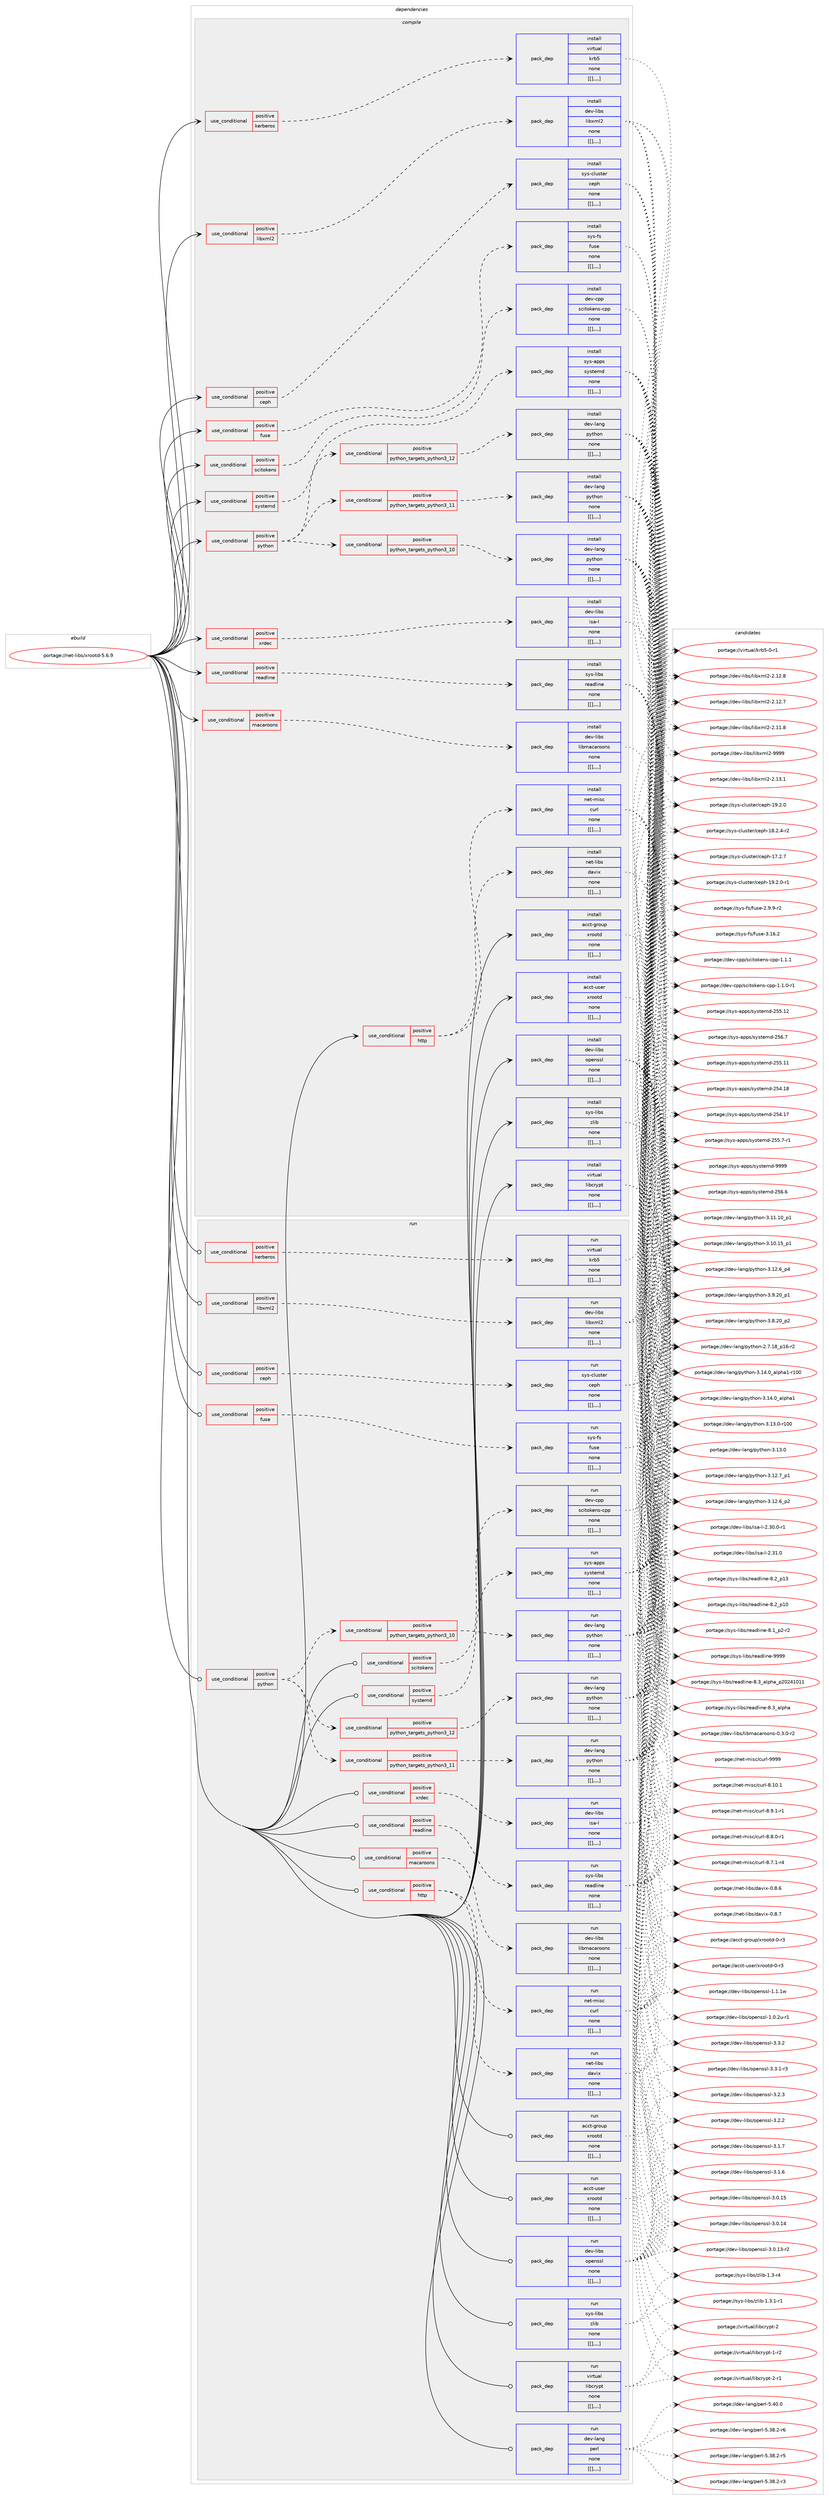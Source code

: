 digraph prolog {

# *************
# Graph options
# *************

newrank=true;
concentrate=true;
compound=true;
graph [rankdir=LR,fontname=Helvetica,fontsize=10,ranksep=1.5];#, ranksep=2.5, nodesep=0.2];
edge  [arrowhead=vee];
node  [fontname=Helvetica,fontsize=10];

# **********
# The ebuild
# **********

subgraph cluster_leftcol {
color=gray;
label=<<i>ebuild</i>>;
id [label="portage://net-libs/xrootd-5.6.9", color=red, width=4, href="../net-libs/xrootd-5.6.9.svg"];
}

# ****************
# The dependencies
# ****************

subgraph cluster_midcol {
color=gray;
label=<<i>dependencies</i>>;
subgraph cluster_compile {
fillcolor="#eeeeee";
style=filled;
label=<<i>compile</i>>;
subgraph cond101327 {
dependency386021 [label=<<TABLE BORDER="0" CELLBORDER="1" CELLSPACING="0" CELLPADDING="4"><TR><TD ROWSPAN="3" CELLPADDING="10">use_conditional</TD></TR><TR><TD>positive</TD></TR><TR><TD>ceph</TD></TR></TABLE>>, shape=none, color=red];
subgraph pack281734 {
dependency386026 [label=<<TABLE BORDER="0" CELLBORDER="1" CELLSPACING="0" CELLPADDING="4" WIDTH="220"><TR><TD ROWSPAN="6" CELLPADDING="30">pack_dep</TD></TR><TR><TD WIDTH="110">install</TD></TR><TR><TD>sys-cluster</TD></TR><TR><TD>ceph</TD></TR><TR><TD>none</TD></TR><TR><TD>[[],,,,]</TD></TR></TABLE>>, shape=none, color=blue];
}
dependency386021:e -> dependency386026:w [weight=20,style="dashed",arrowhead="vee"];
}
id:e -> dependency386021:w [weight=20,style="solid",arrowhead="vee"];
subgraph cond101360 {
dependency386117 [label=<<TABLE BORDER="0" CELLBORDER="1" CELLSPACING="0" CELLPADDING="4"><TR><TD ROWSPAN="3" CELLPADDING="10">use_conditional</TD></TR><TR><TD>positive</TD></TR><TR><TD>fuse</TD></TR></TABLE>>, shape=none, color=red];
subgraph pack281797 {
dependency386155 [label=<<TABLE BORDER="0" CELLBORDER="1" CELLSPACING="0" CELLPADDING="4" WIDTH="220"><TR><TD ROWSPAN="6" CELLPADDING="30">pack_dep</TD></TR><TR><TD WIDTH="110">install</TD></TR><TR><TD>sys-fs</TD></TR><TR><TD>fuse</TD></TR><TR><TD>none</TD></TR><TR><TD>[[],,,,]</TD></TR></TABLE>>, shape=none, color=blue];
}
dependency386117:e -> dependency386155:w [weight=20,style="dashed",arrowhead="vee"];
}
id:e -> dependency386117:w [weight=20,style="solid",arrowhead="vee"];
subgraph cond101407 {
dependency386237 [label=<<TABLE BORDER="0" CELLBORDER="1" CELLSPACING="0" CELLPADDING="4"><TR><TD ROWSPAN="3" CELLPADDING="10">use_conditional</TD></TR><TR><TD>positive</TD></TR><TR><TD>http</TD></TR></TABLE>>, shape=none, color=red];
subgraph pack281880 {
dependency386260 [label=<<TABLE BORDER="0" CELLBORDER="1" CELLSPACING="0" CELLPADDING="4" WIDTH="220"><TR><TD ROWSPAN="6" CELLPADDING="30">pack_dep</TD></TR><TR><TD WIDTH="110">install</TD></TR><TR><TD>net-misc</TD></TR><TR><TD>curl</TD></TR><TR><TD>none</TD></TR><TR><TD>[[],,,,]</TD></TR></TABLE>>, shape=none, color=blue];
}
dependency386237:e -> dependency386260:w [weight=20,style="dashed",arrowhead="vee"];
subgraph pack281892 {
dependency386267 [label=<<TABLE BORDER="0" CELLBORDER="1" CELLSPACING="0" CELLPADDING="4" WIDTH="220"><TR><TD ROWSPAN="6" CELLPADDING="30">pack_dep</TD></TR><TR><TD WIDTH="110">install</TD></TR><TR><TD>net-libs</TD></TR><TR><TD>davix</TD></TR><TR><TD>none</TD></TR><TR><TD>[[],,,,]</TD></TR></TABLE>>, shape=none, color=blue];
}
dependency386237:e -> dependency386267:w [weight=20,style="dashed",arrowhead="vee"];
}
id:e -> dependency386237:w [weight=20,style="solid",arrowhead="vee"];
subgraph cond101428 {
dependency386316 [label=<<TABLE BORDER="0" CELLBORDER="1" CELLSPACING="0" CELLPADDING="4"><TR><TD ROWSPAN="3" CELLPADDING="10">use_conditional</TD></TR><TR><TD>positive</TD></TR><TR><TD>kerberos</TD></TR></TABLE>>, shape=none, color=red];
subgraph pack281926 {
dependency386336 [label=<<TABLE BORDER="0" CELLBORDER="1" CELLSPACING="0" CELLPADDING="4" WIDTH="220"><TR><TD ROWSPAN="6" CELLPADDING="30">pack_dep</TD></TR><TR><TD WIDTH="110">install</TD></TR><TR><TD>virtual</TD></TR><TR><TD>krb5</TD></TR><TR><TD>none</TD></TR><TR><TD>[[],,,,]</TD></TR></TABLE>>, shape=none, color=blue];
}
dependency386316:e -> dependency386336:w [weight=20,style="dashed",arrowhead="vee"];
}
id:e -> dependency386316:w [weight=20,style="solid",arrowhead="vee"];
subgraph cond101452 {
dependency386346 [label=<<TABLE BORDER="0" CELLBORDER="1" CELLSPACING="0" CELLPADDING="4"><TR><TD ROWSPAN="3" CELLPADDING="10">use_conditional</TD></TR><TR><TD>positive</TD></TR><TR><TD>libxml2</TD></TR></TABLE>>, shape=none, color=red];
subgraph pack281943 {
dependency386363 [label=<<TABLE BORDER="0" CELLBORDER="1" CELLSPACING="0" CELLPADDING="4" WIDTH="220"><TR><TD ROWSPAN="6" CELLPADDING="30">pack_dep</TD></TR><TR><TD WIDTH="110">install</TD></TR><TR><TD>dev-libs</TD></TR><TR><TD>libxml2</TD></TR><TR><TD>none</TD></TR><TR><TD>[[],,,,]</TD></TR></TABLE>>, shape=none, color=blue];
}
dependency386346:e -> dependency386363:w [weight=20,style="dashed",arrowhead="vee"];
}
id:e -> dependency386346:w [weight=20,style="solid",arrowhead="vee"];
subgraph cond101468 {
dependency386397 [label=<<TABLE BORDER="0" CELLBORDER="1" CELLSPACING="0" CELLPADDING="4"><TR><TD ROWSPAN="3" CELLPADDING="10">use_conditional</TD></TR><TR><TD>positive</TD></TR><TR><TD>macaroons</TD></TR></TABLE>>, shape=none, color=red];
subgraph pack281988 {
dependency386436 [label=<<TABLE BORDER="0" CELLBORDER="1" CELLSPACING="0" CELLPADDING="4" WIDTH="220"><TR><TD ROWSPAN="6" CELLPADDING="30">pack_dep</TD></TR><TR><TD WIDTH="110">install</TD></TR><TR><TD>dev-libs</TD></TR><TR><TD>libmacaroons</TD></TR><TR><TD>none</TD></TR><TR><TD>[[],,,,]</TD></TR></TABLE>>, shape=none, color=blue];
}
dependency386397:e -> dependency386436:w [weight=20,style="dashed",arrowhead="vee"];
}
id:e -> dependency386397:w [weight=20,style="solid",arrowhead="vee"];
subgraph cond101486 {
dependency386441 [label=<<TABLE BORDER="0" CELLBORDER="1" CELLSPACING="0" CELLPADDING="4"><TR><TD ROWSPAN="3" CELLPADDING="10">use_conditional</TD></TR><TR><TD>positive</TD></TR><TR><TD>python</TD></TR></TABLE>>, shape=none, color=red];
subgraph cond101512 {
dependency386489 [label=<<TABLE BORDER="0" CELLBORDER="1" CELLSPACING="0" CELLPADDING="4"><TR><TD ROWSPAN="3" CELLPADDING="10">use_conditional</TD></TR><TR><TD>positive</TD></TR><TR><TD>python_targets_python3_10</TD></TR></TABLE>>, shape=none, color=red];
subgraph pack282043 {
dependency386540 [label=<<TABLE BORDER="0" CELLBORDER="1" CELLSPACING="0" CELLPADDING="4" WIDTH="220"><TR><TD ROWSPAN="6" CELLPADDING="30">pack_dep</TD></TR><TR><TD WIDTH="110">install</TD></TR><TR><TD>dev-lang</TD></TR><TR><TD>python</TD></TR><TR><TD>none</TD></TR><TR><TD>[[],,,,]</TD></TR></TABLE>>, shape=none, color=blue];
}
dependency386489:e -> dependency386540:w [weight=20,style="dashed",arrowhead="vee"];
}
dependency386441:e -> dependency386489:w [weight=20,style="dashed",arrowhead="vee"];
subgraph cond101534 {
dependency386579 [label=<<TABLE BORDER="0" CELLBORDER="1" CELLSPACING="0" CELLPADDING="4"><TR><TD ROWSPAN="3" CELLPADDING="10">use_conditional</TD></TR><TR><TD>positive</TD></TR><TR><TD>python_targets_python3_11</TD></TR></TABLE>>, shape=none, color=red];
subgraph pack282095 {
dependency386582 [label=<<TABLE BORDER="0" CELLBORDER="1" CELLSPACING="0" CELLPADDING="4" WIDTH="220"><TR><TD ROWSPAN="6" CELLPADDING="30">pack_dep</TD></TR><TR><TD WIDTH="110">install</TD></TR><TR><TD>dev-lang</TD></TR><TR><TD>python</TD></TR><TR><TD>none</TD></TR><TR><TD>[[],,,,]</TD></TR></TABLE>>, shape=none, color=blue];
}
dependency386579:e -> dependency386582:w [weight=20,style="dashed",arrowhead="vee"];
}
dependency386441:e -> dependency386579:w [weight=20,style="dashed",arrowhead="vee"];
subgraph cond101541 {
dependency386604 [label=<<TABLE BORDER="0" CELLBORDER="1" CELLSPACING="0" CELLPADDING="4"><TR><TD ROWSPAN="3" CELLPADDING="10">use_conditional</TD></TR><TR><TD>positive</TD></TR><TR><TD>python_targets_python3_12</TD></TR></TABLE>>, shape=none, color=red];
subgraph pack282120 {
dependency386643 [label=<<TABLE BORDER="0" CELLBORDER="1" CELLSPACING="0" CELLPADDING="4" WIDTH="220"><TR><TD ROWSPAN="6" CELLPADDING="30">pack_dep</TD></TR><TR><TD WIDTH="110">install</TD></TR><TR><TD>dev-lang</TD></TR><TR><TD>python</TD></TR><TR><TD>none</TD></TR><TR><TD>[[],,,,]</TD></TR></TABLE>>, shape=none, color=blue];
}
dependency386604:e -> dependency386643:w [weight=20,style="dashed",arrowhead="vee"];
}
dependency386441:e -> dependency386604:w [weight=20,style="dashed",arrowhead="vee"];
}
id:e -> dependency386441:w [weight=20,style="solid",arrowhead="vee"];
subgraph cond101569 {
dependency386669 [label=<<TABLE BORDER="0" CELLBORDER="1" CELLSPACING="0" CELLPADDING="4"><TR><TD ROWSPAN="3" CELLPADDING="10">use_conditional</TD></TR><TR><TD>positive</TD></TR><TR><TD>readline</TD></TR></TABLE>>, shape=none, color=red];
subgraph pack282183 {
dependency386710 [label=<<TABLE BORDER="0" CELLBORDER="1" CELLSPACING="0" CELLPADDING="4" WIDTH="220"><TR><TD ROWSPAN="6" CELLPADDING="30">pack_dep</TD></TR><TR><TD WIDTH="110">install</TD></TR><TR><TD>sys-libs</TD></TR><TR><TD>readline</TD></TR><TR><TD>none</TD></TR><TR><TD>[[],,,,]</TD></TR></TABLE>>, shape=none, color=blue];
}
dependency386669:e -> dependency386710:w [weight=20,style="dashed",arrowhead="vee"];
}
id:e -> dependency386669:w [weight=20,style="solid",arrowhead="vee"];
subgraph cond101582 {
dependency386717 [label=<<TABLE BORDER="0" CELLBORDER="1" CELLSPACING="0" CELLPADDING="4"><TR><TD ROWSPAN="3" CELLPADDING="10">use_conditional</TD></TR><TR><TD>positive</TD></TR><TR><TD>scitokens</TD></TR></TABLE>>, shape=none, color=red];
subgraph pack282204 {
dependency386762 [label=<<TABLE BORDER="0" CELLBORDER="1" CELLSPACING="0" CELLPADDING="4" WIDTH="220"><TR><TD ROWSPAN="6" CELLPADDING="30">pack_dep</TD></TR><TR><TD WIDTH="110">install</TD></TR><TR><TD>dev-cpp</TD></TR><TR><TD>scitokens-cpp</TD></TR><TR><TD>none</TD></TR><TR><TD>[[],,,,]</TD></TR></TABLE>>, shape=none, color=blue];
}
dependency386717:e -> dependency386762:w [weight=20,style="dashed",arrowhead="vee"];
}
id:e -> dependency386717:w [weight=20,style="solid",arrowhead="vee"];
subgraph cond101611 {
dependency386824 [label=<<TABLE BORDER="0" CELLBORDER="1" CELLSPACING="0" CELLPADDING="4"><TR><TD ROWSPAN="3" CELLPADDING="10">use_conditional</TD></TR><TR><TD>positive</TD></TR><TR><TD>systemd</TD></TR></TABLE>>, shape=none, color=red];
subgraph pack282277 {
dependency386864 [label=<<TABLE BORDER="0" CELLBORDER="1" CELLSPACING="0" CELLPADDING="4" WIDTH="220"><TR><TD ROWSPAN="6" CELLPADDING="30">pack_dep</TD></TR><TR><TD WIDTH="110">install</TD></TR><TR><TD>sys-apps</TD></TR><TR><TD>systemd</TD></TR><TR><TD>none</TD></TR><TR><TD>[[],,,,]</TD></TR></TABLE>>, shape=none, color=blue];
}
dependency386824:e -> dependency386864:w [weight=20,style="dashed",arrowhead="vee"];
}
id:e -> dependency386824:w [weight=20,style="solid",arrowhead="vee"];
subgraph cond101630 {
dependency386912 [label=<<TABLE BORDER="0" CELLBORDER="1" CELLSPACING="0" CELLPADDING="4"><TR><TD ROWSPAN="3" CELLPADDING="10">use_conditional</TD></TR><TR><TD>positive</TD></TR><TR><TD>xrdec</TD></TR></TABLE>>, shape=none, color=red];
subgraph pack282343 {
dependency386947 [label=<<TABLE BORDER="0" CELLBORDER="1" CELLSPACING="0" CELLPADDING="4" WIDTH="220"><TR><TD ROWSPAN="6" CELLPADDING="30">pack_dep</TD></TR><TR><TD WIDTH="110">install</TD></TR><TR><TD>dev-libs</TD></TR><TR><TD>isa-l</TD></TR><TR><TD>none</TD></TR><TR><TD>[[],,,,]</TD></TR></TABLE>>, shape=none, color=blue];
}
dependency386912:e -> dependency386947:w [weight=20,style="dashed",arrowhead="vee"];
}
id:e -> dependency386912:w [weight=20,style="solid",arrowhead="vee"];
subgraph pack282375 {
dependency386982 [label=<<TABLE BORDER="0" CELLBORDER="1" CELLSPACING="0" CELLPADDING="4" WIDTH="220"><TR><TD ROWSPAN="6" CELLPADDING="30">pack_dep</TD></TR><TR><TD WIDTH="110">install</TD></TR><TR><TD>acct-group</TD></TR><TR><TD>xrootd</TD></TR><TR><TD>none</TD></TR><TR><TD>[[],,,,]</TD></TR></TABLE>>, shape=none, color=blue];
}
id:e -> dependency386982:w [weight=20,style="solid",arrowhead="vee"];
subgraph pack282418 {
dependency387053 [label=<<TABLE BORDER="0" CELLBORDER="1" CELLSPACING="0" CELLPADDING="4" WIDTH="220"><TR><TD ROWSPAN="6" CELLPADDING="30">pack_dep</TD></TR><TR><TD WIDTH="110">install</TD></TR><TR><TD>acct-user</TD></TR><TR><TD>xrootd</TD></TR><TR><TD>none</TD></TR><TR><TD>[[],,,,]</TD></TR></TABLE>>, shape=none, color=blue];
}
id:e -> dependency387053:w [weight=20,style="solid",arrowhead="vee"];
subgraph pack282455 {
dependency387094 [label=<<TABLE BORDER="0" CELLBORDER="1" CELLSPACING="0" CELLPADDING="4" WIDTH="220"><TR><TD ROWSPAN="6" CELLPADDING="30">pack_dep</TD></TR><TR><TD WIDTH="110">install</TD></TR><TR><TD>dev-libs</TD></TR><TR><TD>openssl</TD></TR><TR><TD>none</TD></TR><TR><TD>[[],,,,]</TD></TR></TABLE>>, shape=none, color=blue];
}
id:e -> dependency387094:w [weight=20,style="solid",arrowhead="vee"];
subgraph pack282491 {
dependency387181 [label=<<TABLE BORDER="0" CELLBORDER="1" CELLSPACING="0" CELLPADDING="4" WIDTH="220"><TR><TD ROWSPAN="6" CELLPADDING="30">pack_dep</TD></TR><TR><TD WIDTH="110">install</TD></TR><TR><TD>sys-libs</TD></TR><TR><TD>zlib</TD></TR><TR><TD>none</TD></TR><TR><TD>[[],,,,]</TD></TR></TABLE>>, shape=none, color=blue];
}
id:e -> dependency387181:w [weight=20,style="solid",arrowhead="vee"];
subgraph pack282553 {
dependency387248 [label=<<TABLE BORDER="0" CELLBORDER="1" CELLSPACING="0" CELLPADDING="4" WIDTH="220"><TR><TD ROWSPAN="6" CELLPADDING="30">pack_dep</TD></TR><TR><TD WIDTH="110">install</TD></TR><TR><TD>virtual</TD></TR><TR><TD>libcrypt</TD></TR><TR><TD>none</TD></TR><TR><TD>[[],,,,]</TD></TR></TABLE>>, shape=none, color=blue];
}
id:e -> dependency387248:w [weight=20,style="solid",arrowhead="vee"];
}
subgraph cluster_compileandrun {
fillcolor="#eeeeee";
style=filled;
label=<<i>compile and run</i>>;
}
subgraph cluster_run {
fillcolor="#eeeeee";
style=filled;
label=<<i>run</i>>;
subgraph cond101743 {
dependency387276 [label=<<TABLE BORDER="0" CELLBORDER="1" CELLSPACING="0" CELLPADDING="4"><TR><TD ROWSPAN="3" CELLPADDING="10">use_conditional</TD></TR><TR><TD>positive</TD></TR><TR><TD>ceph</TD></TR></TABLE>>, shape=none, color=red];
subgraph pack282665 {
dependency387404 [label=<<TABLE BORDER="0" CELLBORDER="1" CELLSPACING="0" CELLPADDING="4" WIDTH="220"><TR><TD ROWSPAN="6" CELLPADDING="30">pack_dep</TD></TR><TR><TD WIDTH="110">run</TD></TR><TR><TD>sys-cluster</TD></TR><TR><TD>ceph</TD></TR><TR><TD>none</TD></TR><TR><TD>[[],,,,]</TD></TR></TABLE>>, shape=none, color=blue];
}
dependency387276:e -> dependency387404:w [weight=20,style="dashed",arrowhead="vee"];
}
id:e -> dependency387276:w [weight=20,style="solid",arrowhead="odot"];
subgraph cond101774 {
dependency387451 [label=<<TABLE BORDER="0" CELLBORDER="1" CELLSPACING="0" CELLPADDING="4"><TR><TD ROWSPAN="3" CELLPADDING="10">use_conditional</TD></TR><TR><TD>positive</TD></TR><TR><TD>fuse</TD></TR></TABLE>>, shape=none, color=red];
subgraph pack282733 {
dependency387501 [label=<<TABLE BORDER="0" CELLBORDER="1" CELLSPACING="0" CELLPADDING="4" WIDTH="220"><TR><TD ROWSPAN="6" CELLPADDING="30">pack_dep</TD></TR><TR><TD WIDTH="110">run</TD></TR><TR><TD>sys-fs</TD></TR><TR><TD>fuse</TD></TR><TR><TD>none</TD></TR><TR><TD>[[],,,,]</TD></TR></TABLE>>, shape=none, color=blue];
}
dependency387451:e -> dependency387501:w [weight=20,style="dashed",arrowhead="vee"];
}
id:e -> dependency387451:w [weight=20,style="solid",arrowhead="odot"];
subgraph cond101806 {
dependency387548 [label=<<TABLE BORDER="0" CELLBORDER="1" CELLSPACING="0" CELLPADDING="4"><TR><TD ROWSPAN="3" CELLPADDING="10">use_conditional</TD></TR><TR><TD>positive</TD></TR><TR><TD>http</TD></TR></TABLE>>, shape=none, color=red];
subgraph pack282812 {
dependency387568 [label=<<TABLE BORDER="0" CELLBORDER="1" CELLSPACING="0" CELLPADDING="4" WIDTH="220"><TR><TD ROWSPAN="6" CELLPADDING="30">pack_dep</TD></TR><TR><TD WIDTH="110">run</TD></TR><TR><TD>net-misc</TD></TR><TR><TD>curl</TD></TR><TR><TD>none</TD></TR><TR><TD>[[],,,,]</TD></TR></TABLE>>, shape=none, color=blue];
}
dependency387548:e -> dependency387568:w [weight=20,style="dashed",arrowhead="vee"];
subgraph pack282814 {
dependency387591 [label=<<TABLE BORDER="0" CELLBORDER="1" CELLSPACING="0" CELLPADDING="4" WIDTH="220"><TR><TD ROWSPAN="6" CELLPADDING="30">pack_dep</TD></TR><TR><TD WIDTH="110">run</TD></TR><TR><TD>net-libs</TD></TR><TR><TD>davix</TD></TR><TR><TD>none</TD></TR><TR><TD>[[],,,,]</TD></TR></TABLE>>, shape=none, color=blue];
}
dependency387548:e -> dependency387591:w [weight=20,style="dashed",arrowhead="vee"];
}
id:e -> dependency387548:w [weight=20,style="solid",arrowhead="odot"];
subgraph cond101812 {
dependency387631 [label=<<TABLE BORDER="0" CELLBORDER="1" CELLSPACING="0" CELLPADDING="4"><TR><TD ROWSPAN="3" CELLPADDING="10">use_conditional</TD></TR><TR><TD>positive</TD></TR><TR><TD>kerberos</TD></TR></TABLE>>, shape=none, color=red];
subgraph pack282865 {
dependency387633 [label=<<TABLE BORDER="0" CELLBORDER="1" CELLSPACING="0" CELLPADDING="4" WIDTH="220"><TR><TD ROWSPAN="6" CELLPADDING="30">pack_dep</TD></TR><TR><TD WIDTH="110">run</TD></TR><TR><TD>virtual</TD></TR><TR><TD>krb5</TD></TR><TR><TD>none</TD></TR><TR><TD>[[],,,,]</TD></TR></TABLE>>, shape=none, color=blue];
}
dependency387631:e -> dependency387633:w [weight=20,style="dashed",arrowhead="vee"];
}
id:e -> dependency387631:w [weight=20,style="solid",arrowhead="odot"];
subgraph cond101830 {
dependency387676 [label=<<TABLE BORDER="0" CELLBORDER="1" CELLSPACING="0" CELLPADDING="4"><TR><TD ROWSPAN="3" CELLPADDING="10">use_conditional</TD></TR><TR><TD>positive</TD></TR><TR><TD>libxml2</TD></TR></TABLE>>, shape=none, color=red];
subgraph pack282922 {
dependency387737 [label=<<TABLE BORDER="0" CELLBORDER="1" CELLSPACING="0" CELLPADDING="4" WIDTH="220"><TR><TD ROWSPAN="6" CELLPADDING="30">pack_dep</TD></TR><TR><TD WIDTH="110">run</TD></TR><TR><TD>dev-libs</TD></TR><TR><TD>libxml2</TD></TR><TR><TD>none</TD></TR><TR><TD>[[],,,,]</TD></TR></TABLE>>, shape=none, color=blue];
}
dependency387676:e -> dependency387737:w [weight=20,style="dashed",arrowhead="vee"];
}
id:e -> dependency387676:w [weight=20,style="solid",arrowhead="odot"];
subgraph cond101848 {
dependency387739 [label=<<TABLE BORDER="0" CELLBORDER="1" CELLSPACING="0" CELLPADDING="4"><TR><TD ROWSPAN="3" CELLPADDING="10">use_conditional</TD></TR><TR><TD>positive</TD></TR><TR><TD>macaroons</TD></TR></TABLE>>, shape=none, color=red];
subgraph pack282939 {
dependency387755 [label=<<TABLE BORDER="0" CELLBORDER="1" CELLSPACING="0" CELLPADDING="4" WIDTH="220"><TR><TD ROWSPAN="6" CELLPADDING="30">pack_dep</TD></TR><TR><TD WIDTH="110">run</TD></TR><TR><TD>dev-libs</TD></TR><TR><TD>libmacaroons</TD></TR><TR><TD>none</TD></TR><TR><TD>[[],,,,]</TD></TR></TABLE>>, shape=none, color=blue];
}
dependency387739:e -> dependency387755:w [weight=20,style="dashed",arrowhead="vee"];
}
id:e -> dependency387739:w [weight=20,style="solid",arrowhead="odot"];
subgraph cond101866 {
dependency387817 [label=<<TABLE BORDER="0" CELLBORDER="1" CELLSPACING="0" CELLPADDING="4"><TR><TD ROWSPAN="3" CELLPADDING="10">use_conditional</TD></TR><TR><TD>positive</TD></TR><TR><TD>python</TD></TR></TABLE>>, shape=none, color=red];
subgraph cond101878 {
dependency387893 [label=<<TABLE BORDER="0" CELLBORDER="1" CELLSPACING="0" CELLPADDING="4"><TR><TD ROWSPAN="3" CELLPADDING="10">use_conditional</TD></TR><TR><TD>positive</TD></TR><TR><TD>python_targets_python3_10</TD></TR></TABLE>>, shape=none, color=red];
subgraph pack283066 {
dependency387896 [label=<<TABLE BORDER="0" CELLBORDER="1" CELLSPACING="0" CELLPADDING="4" WIDTH="220"><TR><TD ROWSPAN="6" CELLPADDING="30">pack_dep</TD></TR><TR><TD WIDTH="110">run</TD></TR><TR><TD>dev-lang</TD></TR><TR><TD>python</TD></TR><TR><TD>none</TD></TR><TR><TD>[[],,,,]</TD></TR></TABLE>>, shape=none, color=blue];
}
dependency387893:e -> dependency387896:w [weight=20,style="dashed",arrowhead="vee"];
}
dependency387817:e -> dependency387893:w [weight=20,style="dashed",arrowhead="vee"];
subgraph cond101888 {
dependency387920 [label=<<TABLE BORDER="0" CELLBORDER="1" CELLSPACING="0" CELLPADDING="4"><TR><TD ROWSPAN="3" CELLPADDING="10">use_conditional</TD></TR><TR><TD>positive</TD></TR><TR><TD>python_targets_python3_11</TD></TR></TABLE>>, shape=none, color=red];
subgraph pack283089 {
dependency387976 [label=<<TABLE BORDER="0" CELLBORDER="1" CELLSPACING="0" CELLPADDING="4" WIDTH="220"><TR><TD ROWSPAN="6" CELLPADDING="30">pack_dep</TD></TR><TR><TD WIDTH="110">run</TD></TR><TR><TD>dev-lang</TD></TR><TR><TD>python</TD></TR><TR><TD>none</TD></TR><TR><TD>[[],,,,]</TD></TR></TABLE>>, shape=none, color=blue];
}
dependency387920:e -> dependency387976:w [weight=20,style="dashed",arrowhead="vee"];
}
dependency387817:e -> dependency387920:w [weight=20,style="dashed",arrowhead="vee"];
subgraph cond101921 {
dependency388087 [label=<<TABLE BORDER="0" CELLBORDER="1" CELLSPACING="0" CELLPADDING="4"><TR><TD ROWSPAN="3" CELLPADDING="10">use_conditional</TD></TR><TR><TD>positive</TD></TR><TR><TD>python_targets_python3_12</TD></TR></TABLE>>, shape=none, color=red];
subgraph pack283231 {
dependency388111 [label=<<TABLE BORDER="0" CELLBORDER="1" CELLSPACING="0" CELLPADDING="4" WIDTH="220"><TR><TD ROWSPAN="6" CELLPADDING="30">pack_dep</TD></TR><TR><TD WIDTH="110">run</TD></TR><TR><TD>dev-lang</TD></TR><TR><TD>python</TD></TR><TR><TD>none</TD></TR><TR><TD>[[],,,,]</TD></TR></TABLE>>, shape=none, color=blue];
}
dependency388087:e -> dependency388111:w [weight=20,style="dashed",arrowhead="vee"];
}
dependency387817:e -> dependency388087:w [weight=20,style="dashed",arrowhead="vee"];
}
id:e -> dependency387817:w [weight=20,style="solid",arrowhead="odot"];
subgraph cond101939 {
dependency388170 [label=<<TABLE BORDER="0" CELLBORDER="1" CELLSPACING="0" CELLPADDING="4"><TR><TD ROWSPAN="3" CELLPADDING="10">use_conditional</TD></TR><TR><TD>positive</TD></TR><TR><TD>readline</TD></TR></TABLE>>, shape=none, color=red];
subgraph pack283274 {
dependency388172 [label=<<TABLE BORDER="0" CELLBORDER="1" CELLSPACING="0" CELLPADDING="4" WIDTH="220"><TR><TD ROWSPAN="6" CELLPADDING="30">pack_dep</TD></TR><TR><TD WIDTH="110">run</TD></TR><TR><TD>sys-libs</TD></TR><TR><TD>readline</TD></TR><TR><TD>none</TD></TR><TR><TD>[[],,,,]</TD></TR></TABLE>>, shape=none, color=blue];
}
dependency388170:e -> dependency388172:w [weight=20,style="dashed",arrowhead="vee"];
}
id:e -> dependency388170:w [weight=20,style="solid",arrowhead="odot"];
subgraph cond101952 {
dependency388233 [label=<<TABLE BORDER="0" CELLBORDER="1" CELLSPACING="0" CELLPADDING="4"><TR><TD ROWSPAN="3" CELLPADDING="10">use_conditional</TD></TR><TR><TD>positive</TD></TR><TR><TD>scitokens</TD></TR></TABLE>>, shape=none, color=red];
subgraph pack283311 {
dependency388249 [label=<<TABLE BORDER="0" CELLBORDER="1" CELLSPACING="0" CELLPADDING="4" WIDTH="220"><TR><TD ROWSPAN="6" CELLPADDING="30">pack_dep</TD></TR><TR><TD WIDTH="110">run</TD></TR><TR><TD>dev-cpp</TD></TR><TR><TD>scitokens-cpp</TD></TR><TR><TD>none</TD></TR><TR><TD>[[],,,,]</TD></TR></TABLE>>, shape=none, color=blue];
}
dependency388233:e -> dependency388249:w [weight=20,style="dashed",arrowhead="vee"];
}
id:e -> dependency388233:w [weight=20,style="solid",arrowhead="odot"];
subgraph cond101992 {
dependency388305 [label=<<TABLE BORDER="0" CELLBORDER="1" CELLSPACING="0" CELLPADDING="4"><TR><TD ROWSPAN="3" CELLPADDING="10">use_conditional</TD></TR><TR><TD>positive</TD></TR><TR><TD>systemd</TD></TR></TABLE>>, shape=none, color=red];
subgraph pack283390 {
dependency388378 [label=<<TABLE BORDER="0" CELLBORDER="1" CELLSPACING="0" CELLPADDING="4" WIDTH="220"><TR><TD ROWSPAN="6" CELLPADDING="30">pack_dep</TD></TR><TR><TD WIDTH="110">run</TD></TR><TR><TD>sys-apps</TD></TR><TR><TD>systemd</TD></TR><TR><TD>none</TD></TR><TR><TD>[[],,,,]</TD></TR></TABLE>>, shape=none, color=blue];
}
dependency388305:e -> dependency388378:w [weight=20,style="dashed",arrowhead="vee"];
}
id:e -> dependency388305:w [weight=20,style="solid",arrowhead="odot"];
subgraph cond102034 {
dependency388458 [label=<<TABLE BORDER="0" CELLBORDER="1" CELLSPACING="0" CELLPADDING="4"><TR><TD ROWSPAN="3" CELLPADDING="10">use_conditional</TD></TR><TR><TD>positive</TD></TR><TR><TD>xrdec</TD></TR></TABLE>>, shape=none, color=red];
subgraph pack283478 {
dependency388476 [label=<<TABLE BORDER="0" CELLBORDER="1" CELLSPACING="0" CELLPADDING="4" WIDTH="220"><TR><TD ROWSPAN="6" CELLPADDING="30">pack_dep</TD></TR><TR><TD WIDTH="110">run</TD></TR><TR><TD>dev-libs</TD></TR><TR><TD>isa-l</TD></TR><TR><TD>none</TD></TR><TR><TD>[[],,,,]</TD></TR></TABLE>>, shape=none, color=blue];
}
dependency388458:e -> dependency388476:w [weight=20,style="dashed",arrowhead="vee"];
}
id:e -> dependency388458:w [weight=20,style="solid",arrowhead="odot"];
subgraph pack283483 {
dependency388532 [label=<<TABLE BORDER="0" CELLBORDER="1" CELLSPACING="0" CELLPADDING="4" WIDTH="220"><TR><TD ROWSPAN="6" CELLPADDING="30">pack_dep</TD></TR><TR><TD WIDTH="110">run</TD></TR><TR><TD>acct-group</TD></TR><TR><TD>xrootd</TD></TR><TR><TD>none</TD></TR><TR><TD>[[],,,,]</TD></TR></TABLE>>, shape=none, color=blue];
}
id:e -> dependency388532:w [weight=20,style="solid",arrowhead="odot"];
subgraph pack283521 {
dependency388553 [label=<<TABLE BORDER="0" CELLBORDER="1" CELLSPACING="0" CELLPADDING="4" WIDTH="220"><TR><TD ROWSPAN="6" CELLPADDING="30">pack_dep</TD></TR><TR><TD WIDTH="110">run</TD></TR><TR><TD>acct-user</TD></TR><TR><TD>xrootd</TD></TR><TR><TD>none</TD></TR><TR><TD>[[],,,,]</TD></TR></TABLE>>, shape=none, color=blue];
}
id:e -> dependency388553:w [weight=20,style="solid",arrowhead="odot"];
subgraph pack283578 {
dependency388646 [label=<<TABLE BORDER="0" CELLBORDER="1" CELLSPACING="0" CELLPADDING="4" WIDTH="220"><TR><TD ROWSPAN="6" CELLPADDING="30">pack_dep</TD></TR><TR><TD WIDTH="110">run</TD></TR><TR><TD>dev-lang</TD></TR><TR><TD>perl</TD></TR><TR><TD>none</TD></TR><TR><TD>[[],,,,]</TD></TR></TABLE>>, shape=none, color=blue];
}
id:e -> dependency388646:w [weight=20,style="solid",arrowhead="odot"];
subgraph pack283620 {
dependency388671 [label=<<TABLE BORDER="0" CELLBORDER="1" CELLSPACING="0" CELLPADDING="4" WIDTH="220"><TR><TD ROWSPAN="6" CELLPADDING="30">pack_dep</TD></TR><TR><TD WIDTH="110">run</TD></TR><TR><TD>dev-libs</TD></TR><TR><TD>openssl</TD></TR><TR><TD>none</TD></TR><TR><TD>[[],,,,]</TD></TR></TABLE>>, shape=none, color=blue];
}
id:e -> dependency388671:w [weight=20,style="solid",arrowhead="odot"];
subgraph pack283623 {
dependency388675 [label=<<TABLE BORDER="0" CELLBORDER="1" CELLSPACING="0" CELLPADDING="4" WIDTH="220"><TR><TD ROWSPAN="6" CELLPADDING="30">pack_dep</TD></TR><TR><TD WIDTH="110">run</TD></TR><TR><TD>sys-libs</TD></TR><TR><TD>zlib</TD></TR><TR><TD>none</TD></TR><TR><TD>[[],,,,]</TD></TR></TABLE>>, shape=none, color=blue];
}
id:e -> dependency388675:w [weight=20,style="solid",arrowhead="odot"];
subgraph pack283649 {
dependency388711 [label=<<TABLE BORDER="0" CELLBORDER="1" CELLSPACING="0" CELLPADDING="4" WIDTH="220"><TR><TD ROWSPAN="6" CELLPADDING="30">pack_dep</TD></TR><TR><TD WIDTH="110">run</TD></TR><TR><TD>virtual</TD></TR><TR><TD>libcrypt</TD></TR><TR><TD>none</TD></TR><TR><TD>[[],,,,]</TD></TR></TABLE>>, shape=none, color=blue];
}
id:e -> dependency388711:w [weight=20,style="solid",arrowhead="odot"];
}
}

# **************
# The candidates
# **************

subgraph cluster_choices {
rank=same;
color=gray;
label=<<i>candidates</i>>;

subgraph choice282761 {
color=black;
nodesep=1;
choice11512111545991081171151161011144799101112104454957465046484511449 [label="portage://sys-cluster/ceph-19.2.0-r1", color=red, width=4,href="../sys-cluster/ceph-19.2.0-r1.svg"];
choice1151211154599108117115116101114479910111210445495746504648 [label="portage://sys-cluster/ceph-19.2.0", color=red, width=4,href="../sys-cluster/ceph-19.2.0.svg"];
choice11512111545991081171151161011144799101112104454956465046524511450 [label="portage://sys-cluster/ceph-18.2.4-r2", color=red, width=4,href="../sys-cluster/ceph-18.2.4-r2.svg"];
choice1151211154599108117115116101114479910111210445495546504655 [label="portage://sys-cluster/ceph-17.2.7", color=red, width=4,href="../sys-cluster/ceph-17.2.7.svg"];
dependency386026:e -> choice11512111545991081171151161011144799101112104454957465046484511449:w [style=dotted,weight="100"];
dependency386026:e -> choice1151211154599108117115116101114479910111210445495746504648:w [style=dotted,weight="100"];
dependency386026:e -> choice11512111545991081171151161011144799101112104454956465046524511450:w [style=dotted,weight="100"];
dependency386026:e -> choice1151211154599108117115116101114479910111210445495546504655:w [style=dotted,weight="100"];
}
subgraph choice282766 {
color=black;
nodesep=1;
choice115121115451021154710211711510145514649544650 [label="portage://sys-fs/fuse-3.16.2", color=red, width=4,href="../sys-fs/fuse-3.16.2.svg"];
choice11512111545102115471021171151014550465746574511450 [label="portage://sys-fs/fuse-2.9.9-r2", color=red, width=4,href="../sys-fs/fuse-2.9.9-r2.svg"];
dependency386155:e -> choice115121115451021154710211711510145514649544650:w [style=dotted,weight="100"];
dependency386155:e -> choice11512111545102115471021171151014550465746574511450:w [style=dotted,weight="100"];
}
subgraph choice282770 {
color=black;
nodesep=1;
choice110101116451091051159947991171141084557575757 [label="portage://net-misc/curl-9999", color=red, width=4,href="../net-misc/curl-9999.svg"];
choice1101011164510910511599479911711410845564649484649 [label="portage://net-misc/curl-8.10.1", color=red, width=4,href="../net-misc/curl-8.10.1.svg"];
choice110101116451091051159947991171141084556465746494511449 [label="portage://net-misc/curl-8.9.1-r1", color=red, width=4,href="../net-misc/curl-8.9.1-r1.svg"];
choice110101116451091051159947991171141084556465646484511449 [label="portage://net-misc/curl-8.8.0-r1", color=red, width=4,href="../net-misc/curl-8.8.0-r1.svg"];
choice110101116451091051159947991171141084556465546494511452 [label="portage://net-misc/curl-8.7.1-r4", color=red, width=4,href="../net-misc/curl-8.7.1-r4.svg"];
dependency386260:e -> choice110101116451091051159947991171141084557575757:w [style=dotted,weight="100"];
dependency386260:e -> choice1101011164510910511599479911711410845564649484649:w [style=dotted,weight="100"];
dependency386260:e -> choice110101116451091051159947991171141084556465746494511449:w [style=dotted,weight="100"];
dependency386260:e -> choice110101116451091051159947991171141084556465646484511449:w [style=dotted,weight="100"];
dependency386260:e -> choice110101116451091051159947991171141084556465546494511452:w [style=dotted,weight="100"];
}
subgraph choice282771 {
color=black;
nodesep=1;
choice11010111645108105981154710097118105120454846564655 [label="portage://net-libs/davix-0.8.7", color=red, width=4,href="../net-libs/davix-0.8.7.svg"];
choice11010111645108105981154710097118105120454846564654 [label="portage://net-libs/davix-0.8.6", color=red, width=4,href="../net-libs/davix-0.8.6.svg"];
dependency386267:e -> choice11010111645108105981154710097118105120454846564655:w [style=dotted,weight="100"];
dependency386267:e -> choice11010111645108105981154710097118105120454846564654:w [style=dotted,weight="100"];
}
subgraph choice282787 {
color=black;
nodesep=1;
choice1181051141161179710847107114985345484511449 [label="portage://virtual/krb5-0-r1", color=red, width=4,href="../virtual/krb5-0-r1.svg"];
dependency386336:e -> choice1181051141161179710847107114985345484511449:w [style=dotted,weight="100"];
}
subgraph choice282797 {
color=black;
nodesep=1;
choice10010111845108105981154710810598120109108504557575757 [label="portage://dev-libs/libxml2-9999", color=red, width=4,href="../dev-libs/libxml2-9999.svg"];
choice100101118451081059811547108105981201091085045504649514649 [label="portage://dev-libs/libxml2-2.13.1", color=red, width=4,href="../dev-libs/libxml2-2.13.1.svg"];
choice100101118451081059811547108105981201091085045504649504656 [label="portage://dev-libs/libxml2-2.12.8", color=red, width=4,href="../dev-libs/libxml2-2.12.8.svg"];
choice100101118451081059811547108105981201091085045504649504655 [label="portage://dev-libs/libxml2-2.12.7", color=red, width=4,href="../dev-libs/libxml2-2.12.7.svg"];
choice100101118451081059811547108105981201091085045504649494656 [label="portage://dev-libs/libxml2-2.11.8", color=red, width=4,href="../dev-libs/libxml2-2.11.8.svg"];
dependency386363:e -> choice10010111845108105981154710810598120109108504557575757:w [style=dotted,weight="100"];
dependency386363:e -> choice100101118451081059811547108105981201091085045504649514649:w [style=dotted,weight="100"];
dependency386363:e -> choice100101118451081059811547108105981201091085045504649504656:w [style=dotted,weight="100"];
dependency386363:e -> choice100101118451081059811547108105981201091085045504649504655:w [style=dotted,weight="100"];
dependency386363:e -> choice100101118451081059811547108105981201091085045504649494656:w [style=dotted,weight="100"];
}
subgraph choice282801 {
color=black;
nodesep=1;
choice100101118451081059811547108105981099799971141111111101154548465146484511450 [label="portage://dev-libs/libmacaroons-0.3.0-r2", color=red, width=4,href="../dev-libs/libmacaroons-0.3.0-r2.svg"];
dependency386436:e -> choice100101118451081059811547108105981099799971141111111101154548465146484511450:w [style=dotted,weight="100"];
}
subgraph choice282806 {
color=black;
nodesep=1;
choice100101118451089711010347112121116104111110455146495246489597108112104974945114494848 [label="portage://dev-lang/python-3.14.0_alpha1-r100", color=red, width=4,href="../dev-lang/python-3.14.0_alpha1-r100.svg"];
choice1001011184510897110103471121211161041111104551464952464895971081121049749 [label="portage://dev-lang/python-3.14.0_alpha1", color=red, width=4,href="../dev-lang/python-3.14.0_alpha1.svg"];
choice1001011184510897110103471121211161041111104551464951464845114494848 [label="portage://dev-lang/python-3.13.0-r100", color=red, width=4,href="../dev-lang/python-3.13.0-r100.svg"];
choice10010111845108971101034711212111610411111045514649514648 [label="portage://dev-lang/python-3.13.0", color=red, width=4,href="../dev-lang/python-3.13.0.svg"];
choice100101118451089711010347112121116104111110455146495046559511249 [label="portage://dev-lang/python-3.12.7_p1", color=red, width=4,href="../dev-lang/python-3.12.7_p1.svg"];
choice100101118451089711010347112121116104111110455146495046549511252 [label="portage://dev-lang/python-3.12.6_p4", color=red, width=4,href="../dev-lang/python-3.12.6_p4.svg"];
choice100101118451089711010347112121116104111110455146495046549511250 [label="portage://dev-lang/python-3.12.6_p2", color=red, width=4,href="../dev-lang/python-3.12.6_p2.svg"];
choice10010111845108971101034711212111610411111045514649494649489511249 [label="portage://dev-lang/python-3.11.10_p1", color=red, width=4,href="../dev-lang/python-3.11.10_p1.svg"];
choice10010111845108971101034711212111610411111045514649484649539511249 [label="portage://dev-lang/python-3.10.15_p1", color=red, width=4,href="../dev-lang/python-3.10.15_p1.svg"];
choice100101118451089711010347112121116104111110455146574650489511249 [label="portage://dev-lang/python-3.9.20_p1", color=red, width=4,href="../dev-lang/python-3.9.20_p1.svg"];
choice100101118451089711010347112121116104111110455146564650489511250 [label="portage://dev-lang/python-3.8.20_p2", color=red, width=4,href="../dev-lang/python-3.8.20_p2.svg"];
choice100101118451089711010347112121116104111110455046554649569511249544511450 [label="portage://dev-lang/python-2.7.18_p16-r2", color=red, width=4,href="../dev-lang/python-2.7.18_p16-r2.svg"];
dependency386540:e -> choice100101118451089711010347112121116104111110455146495246489597108112104974945114494848:w [style=dotted,weight="100"];
dependency386540:e -> choice1001011184510897110103471121211161041111104551464952464895971081121049749:w [style=dotted,weight="100"];
dependency386540:e -> choice1001011184510897110103471121211161041111104551464951464845114494848:w [style=dotted,weight="100"];
dependency386540:e -> choice10010111845108971101034711212111610411111045514649514648:w [style=dotted,weight="100"];
dependency386540:e -> choice100101118451089711010347112121116104111110455146495046559511249:w [style=dotted,weight="100"];
dependency386540:e -> choice100101118451089711010347112121116104111110455146495046549511252:w [style=dotted,weight="100"];
dependency386540:e -> choice100101118451089711010347112121116104111110455146495046549511250:w [style=dotted,weight="100"];
dependency386540:e -> choice10010111845108971101034711212111610411111045514649494649489511249:w [style=dotted,weight="100"];
dependency386540:e -> choice10010111845108971101034711212111610411111045514649484649539511249:w [style=dotted,weight="100"];
dependency386540:e -> choice100101118451089711010347112121116104111110455146574650489511249:w [style=dotted,weight="100"];
dependency386540:e -> choice100101118451089711010347112121116104111110455146564650489511250:w [style=dotted,weight="100"];
dependency386540:e -> choice100101118451089711010347112121116104111110455046554649569511249544511450:w [style=dotted,weight="100"];
}
subgraph choice282808 {
color=black;
nodesep=1;
choice100101118451089711010347112121116104111110455146495246489597108112104974945114494848 [label="portage://dev-lang/python-3.14.0_alpha1-r100", color=red, width=4,href="../dev-lang/python-3.14.0_alpha1-r100.svg"];
choice1001011184510897110103471121211161041111104551464952464895971081121049749 [label="portage://dev-lang/python-3.14.0_alpha1", color=red, width=4,href="../dev-lang/python-3.14.0_alpha1.svg"];
choice1001011184510897110103471121211161041111104551464951464845114494848 [label="portage://dev-lang/python-3.13.0-r100", color=red, width=4,href="../dev-lang/python-3.13.0-r100.svg"];
choice10010111845108971101034711212111610411111045514649514648 [label="portage://dev-lang/python-3.13.0", color=red, width=4,href="../dev-lang/python-3.13.0.svg"];
choice100101118451089711010347112121116104111110455146495046559511249 [label="portage://dev-lang/python-3.12.7_p1", color=red, width=4,href="../dev-lang/python-3.12.7_p1.svg"];
choice100101118451089711010347112121116104111110455146495046549511252 [label="portage://dev-lang/python-3.12.6_p4", color=red, width=4,href="../dev-lang/python-3.12.6_p4.svg"];
choice100101118451089711010347112121116104111110455146495046549511250 [label="portage://dev-lang/python-3.12.6_p2", color=red, width=4,href="../dev-lang/python-3.12.6_p2.svg"];
choice10010111845108971101034711212111610411111045514649494649489511249 [label="portage://dev-lang/python-3.11.10_p1", color=red, width=4,href="../dev-lang/python-3.11.10_p1.svg"];
choice10010111845108971101034711212111610411111045514649484649539511249 [label="portage://dev-lang/python-3.10.15_p1", color=red, width=4,href="../dev-lang/python-3.10.15_p1.svg"];
choice100101118451089711010347112121116104111110455146574650489511249 [label="portage://dev-lang/python-3.9.20_p1", color=red, width=4,href="../dev-lang/python-3.9.20_p1.svg"];
choice100101118451089711010347112121116104111110455146564650489511250 [label="portage://dev-lang/python-3.8.20_p2", color=red, width=4,href="../dev-lang/python-3.8.20_p2.svg"];
choice100101118451089711010347112121116104111110455046554649569511249544511450 [label="portage://dev-lang/python-2.7.18_p16-r2", color=red, width=4,href="../dev-lang/python-2.7.18_p16-r2.svg"];
dependency386582:e -> choice100101118451089711010347112121116104111110455146495246489597108112104974945114494848:w [style=dotted,weight="100"];
dependency386582:e -> choice1001011184510897110103471121211161041111104551464952464895971081121049749:w [style=dotted,weight="100"];
dependency386582:e -> choice1001011184510897110103471121211161041111104551464951464845114494848:w [style=dotted,weight="100"];
dependency386582:e -> choice10010111845108971101034711212111610411111045514649514648:w [style=dotted,weight="100"];
dependency386582:e -> choice100101118451089711010347112121116104111110455146495046559511249:w [style=dotted,weight="100"];
dependency386582:e -> choice100101118451089711010347112121116104111110455146495046549511252:w [style=dotted,weight="100"];
dependency386582:e -> choice100101118451089711010347112121116104111110455146495046549511250:w [style=dotted,weight="100"];
dependency386582:e -> choice10010111845108971101034711212111610411111045514649494649489511249:w [style=dotted,weight="100"];
dependency386582:e -> choice10010111845108971101034711212111610411111045514649484649539511249:w [style=dotted,weight="100"];
dependency386582:e -> choice100101118451089711010347112121116104111110455146574650489511249:w [style=dotted,weight="100"];
dependency386582:e -> choice100101118451089711010347112121116104111110455146564650489511250:w [style=dotted,weight="100"];
dependency386582:e -> choice100101118451089711010347112121116104111110455046554649569511249544511450:w [style=dotted,weight="100"];
}
subgraph choice282822 {
color=black;
nodesep=1;
choice100101118451089711010347112121116104111110455146495246489597108112104974945114494848 [label="portage://dev-lang/python-3.14.0_alpha1-r100", color=red, width=4,href="../dev-lang/python-3.14.0_alpha1-r100.svg"];
choice1001011184510897110103471121211161041111104551464952464895971081121049749 [label="portage://dev-lang/python-3.14.0_alpha1", color=red, width=4,href="../dev-lang/python-3.14.0_alpha1.svg"];
choice1001011184510897110103471121211161041111104551464951464845114494848 [label="portage://dev-lang/python-3.13.0-r100", color=red, width=4,href="../dev-lang/python-3.13.0-r100.svg"];
choice10010111845108971101034711212111610411111045514649514648 [label="portage://dev-lang/python-3.13.0", color=red, width=4,href="../dev-lang/python-3.13.0.svg"];
choice100101118451089711010347112121116104111110455146495046559511249 [label="portage://dev-lang/python-3.12.7_p1", color=red, width=4,href="../dev-lang/python-3.12.7_p1.svg"];
choice100101118451089711010347112121116104111110455146495046549511252 [label="portage://dev-lang/python-3.12.6_p4", color=red, width=4,href="../dev-lang/python-3.12.6_p4.svg"];
choice100101118451089711010347112121116104111110455146495046549511250 [label="portage://dev-lang/python-3.12.6_p2", color=red, width=4,href="../dev-lang/python-3.12.6_p2.svg"];
choice10010111845108971101034711212111610411111045514649494649489511249 [label="portage://dev-lang/python-3.11.10_p1", color=red, width=4,href="../dev-lang/python-3.11.10_p1.svg"];
choice10010111845108971101034711212111610411111045514649484649539511249 [label="portage://dev-lang/python-3.10.15_p1", color=red, width=4,href="../dev-lang/python-3.10.15_p1.svg"];
choice100101118451089711010347112121116104111110455146574650489511249 [label="portage://dev-lang/python-3.9.20_p1", color=red, width=4,href="../dev-lang/python-3.9.20_p1.svg"];
choice100101118451089711010347112121116104111110455146564650489511250 [label="portage://dev-lang/python-3.8.20_p2", color=red, width=4,href="../dev-lang/python-3.8.20_p2.svg"];
choice100101118451089711010347112121116104111110455046554649569511249544511450 [label="portage://dev-lang/python-2.7.18_p16-r2", color=red, width=4,href="../dev-lang/python-2.7.18_p16-r2.svg"];
dependency386643:e -> choice100101118451089711010347112121116104111110455146495246489597108112104974945114494848:w [style=dotted,weight="100"];
dependency386643:e -> choice1001011184510897110103471121211161041111104551464952464895971081121049749:w [style=dotted,weight="100"];
dependency386643:e -> choice1001011184510897110103471121211161041111104551464951464845114494848:w [style=dotted,weight="100"];
dependency386643:e -> choice10010111845108971101034711212111610411111045514649514648:w [style=dotted,weight="100"];
dependency386643:e -> choice100101118451089711010347112121116104111110455146495046559511249:w [style=dotted,weight="100"];
dependency386643:e -> choice100101118451089711010347112121116104111110455146495046549511252:w [style=dotted,weight="100"];
dependency386643:e -> choice100101118451089711010347112121116104111110455146495046549511250:w [style=dotted,weight="100"];
dependency386643:e -> choice10010111845108971101034711212111610411111045514649494649489511249:w [style=dotted,weight="100"];
dependency386643:e -> choice10010111845108971101034711212111610411111045514649484649539511249:w [style=dotted,weight="100"];
dependency386643:e -> choice100101118451089711010347112121116104111110455146574650489511249:w [style=dotted,weight="100"];
dependency386643:e -> choice100101118451089711010347112121116104111110455146564650489511250:w [style=dotted,weight="100"];
dependency386643:e -> choice100101118451089711010347112121116104111110455046554649569511249544511450:w [style=dotted,weight="100"];
}
subgraph choice282848 {
color=black;
nodesep=1;
choice115121115451081059811547114101971001081051101014557575757 [label="portage://sys-libs/readline-9999", color=red, width=4,href="../sys-libs/readline-9999.svg"];
choice1151211154510810598115471141019710010810511010145564651959710811210497951125048505249484949 [label="portage://sys-libs/readline-8.3_alpha_p20241011", color=red, width=4,href="../sys-libs/readline-8.3_alpha_p20241011.svg"];
choice1151211154510810598115471141019710010810511010145564651959710811210497 [label="portage://sys-libs/readline-8.3_alpha", color=red, width=4,href="../sys-libs/readline-8.3_alpha.svg"];
choice1151211154510810598115471141019710010810511010145564650951124951 [label="portage://sys-libs/readline-8.2_p13", color=red, width=4,href="../sys-libs/readline-8.2_p13.svg"];
choice1151211154510810598115471141019710010810511010145564650951124948 [label="portage://sys-libs/readline-8.2_p10", color=red, width=4,href="../sys-libs/readline-8.2_p10.svg"];
choice115121115451081059811547114101971001081051101014556464995112504511450 [label="portage://sys-libs/readline-8.1_p2-r2", color=red, width=4,href="../sys-libs/readline-8.1_p2-r2.svg"];
dependency386710:e -> choice115121115451081059811547114101971001081051101014557575757:w [style=dotted,weight="100"];
dependency386710:e -> choice1151211154510810598115471141019710010810511010145564651959710811210497951125048505249484949:w [style=dotted,weight="100"];
dependency386710:e -> choice1151211154510810598115471141019710010810511010145564651959710811210497:w [style=dotted,weight="100"];
dependency386710:e -> choice1151211154510810598115471141019710010810511010145564650951124951:w [style=dotted,weight="100"];
dependency386710:e -> choice1151211154510810598115471141019710010810511010145564650951124948:w [style=dotted,weight="100"];
dependency386710:e -> choice115121115451081059811547114101971001081051101014556464995112504511450:w [style=dotted,weight="100"];
}
subgraph choice282853 {
color=black;
nodesep=1;
choice100101118459911211247115991051161111071011101154599112112454946494649 [label="portage://dev-cpp/scitokens-cpp-1.1.1", color=red, width=4,href="../dev-cpp/scitokens-cpp-1.1.1.svg"];
choice1001011184599112112471159910511611110710111011545991121124549464946484511449 [label="portage://dev-cpp/scitokens-cpp-1.1.0-r1", color=red, width=4,href="../dev-cpp/scitokens-cpp-1.1.0-r1.svg"];
dependency386762:e -> choice100101118459911211247115991051161111071011101154599112112454946494649:w [style=dotted,weight="100"];
dependency386762:e -> choice1001011184599112112471159910511611110710111011545991121124549464946484511449:w [style=dotted,weight="100"];
}
subgraph choice282856 {
color=black;
nodesep=1;
choice1151211154597112112115471151211151161011091004557575757 [label="portage://sys-apps/systemd-9999", color=red, width=4,href="../sys-apps/systemd-9999.svg"];
choice115121115459711211211547115121115116101109100455053544655 [label="portage://sys-apps/systemd-256.7", color=red, width=4,href="../sys-apps/systemd-256.7.svg"];
choice115121115459711211211547115121115116101109100455053544654 [label="portage://sys-apps/systemd-256.6", color=red, width=4,href="../sys-apps/systemd-256.6.svg"];
choice11512111545971121121154711512111511610110910045505353464950 [label="portage://sys-apps/systemd-255.12", color=red, width=4,href="../sys-apps/systemd-255.12.svg"];
choice11512111545971121121154711512111511610110910045505353464949 [label="portage://sys-apps/systemd-255.11", color=red, width=4,href="../sys-apps/systemd-255.11.svg"];
choice1151211154597112112115471151211151161011091004550535346554511449 [label="portage://sys-apps/systemd-255.7-r1", color=red, width=4,href="../sys-apps/systemd-255.7-r1.svg"];
choice11512111545971121121154711512111511610110910045505352464956 [label="portage://sys-apps/systemd-254.18", color=red, width=4,href="../sys-apps/systemd-254.18.svg"];
choice11512111545971121121154711512111511610110910045505352464955 [label="portage://sys-apps/systemd-254.17", color=red, width=4,href="../sys-apps/systemd-254.17.svg"];
dependency386864:e -> choice1151211154597112112115471151211151161011091004557575757:w [style=dotted,weight="100"];
dependency386864:e -> choice115121115459711211211547115121115116101109100455053544655:w [style=dotted,weight="100"];
dependency386864:e -> choice115121115459711211211547115121115116101109100455053544654:w [style=dotted,weight="100"];
dependency386864:e -> choice11512111545971121121154711512111511610110910045505353464950:w [style=dotted,weight="100"];
dependency386864:e -> choice11512111545971121121154711512111511610110910045505353464949:w [style=dotted,weight="100"];
dependency386864:e -> choice1151211154597112112115471151211151161011091004550535346554511449:w [style=dotted,weight="100"];
dependency386864:e -> choice11512111545971121121154711512111511610110910045505352464956:w [style=dotted,weight="100"];
dependency386864:e -> choice11512111545971121121154711512111511610110910045505352464955:w [style=dotted,weight="100"];
}
subgraph choice282873 {
color=black;
nodesep=1;
choice100101118451081059811547105115974510845504651494648 [label="portage://dev-libs/isa-l-2.31.0", color=red, width=4,href="../dev-libs/isa-l-2.31.0.svg"];
choice1001011184510810598115471051159745108455046514846484511449 [label="portage://dev-libs/isa-l-2.30.0-r1", color=red, width=4,href="../dev-libs/isa-l-2.30.0-r1.svg"];
dependency386947:e -> choice100101118451081059811547105115974510845504651494648:w [style=dotted,weight="100"];
dependency386947:e -> choice1001011184510810598115471051159745108455046514846484511449:w [style=dotted,weight="100"];
}
subgraph choice282882 {
color=black;
nodesep=1;
choice979999116451031141111171124712011411111111610045484511451 [label="portage://acct-group/xrootd-0-r3", color=red, width=4,href="../acct-group/xrootd-0-r3.svg"];
dependency386982:e -> choice979999116451031141111171124712011411111111610045484511451:w [style=dotted,weight="100"];
}
subgraph choice282892 {
color=black;
nodesep=1;
choice979999116451171151011144712011411111111610045484511451 [label="portage://acct-user/xrootd-0-r3", color=red, width=4,href="../acct-user/xrootd-0-r3.svg"];
dependency387053:e -> choice979999116451171151011144712011411111111610045484511451:w [style=dotted,weight="100"];
}
subgraph choice282903 {
color=black;
nodesep=1;
choice100101118451081059811547111112101110115115108455146514650 [label="portage://dev-libs/openssl-3.3.2", color=red, width=4,href="../dev-libs/openssl-3.3.2.svg"];
choice1001011184510810598115471111121011101151151084551465146494511451 [label="portage://dev-libs/openssl-3.3.1-r3", color=red, width=4,href="../dev-libs/openssl-3.3.1-r3.svg"];
choice100101118451081059811547111112101110115115108455146504651 [label="portage://dev-libs/openssl-3.2.3", color=red, width=4,href="../dev-libs/openssl-3.2.3.svg"];
choice100101118451081059811547111112101110115115108455146504650 [label="portage://dev-libs/openssl-3.2.2", color=red, width=4,href="../dev-libs/openssl-3.2.2.svg"];
choice100101118451081059811547111112101110115115108455146494655 [label="portage://dev-libs/openssl-3.1.7", color=red, width=4,href="../dev-libs/openssl-3.1.7.svg"];
choice100101118451081059811547111112101110115115108455146494654 [label="portage://dev-libs/openssl-3.1.6", color=red, width=4,href="../dev-libs/openssl-3.1.6.svg"];
choice10010111845108105981154711111210111011511510845514648464953 [label="portage://dev-libs/openssl-3.0.15", color=red, width=4,href="../dev-libs/openssl-3.0.15.svg"];
choice10010111845108105981154711111210111011511510845514648464952 [label="portage://dev-libs/openssl-3.0.14", color=red, width=4,href="../dev-libs/openssl-3.0.14.svg"];
choice100101118451081059811547111112101110115115108455146484649514511450 [label="portage://dev-libs/openssl-3.0.13-r2", color=red, width=4,href="../dev-libs/openssl-3.0.13-r2.svg"];
choice100101118451081059811547111112101110115115108454946494649119 [label="portage://dev-libs/openssl-1.1.1w", color=red, width=4,href="../dev-libs/openssl-1.1.1w.svg"];
choice1001011184510810598115471111121011101151151084549464846501174511449 [label="portage://dev-libs/openssl-1.0.2u-r1", color=red, width=4,href="../dev-libs/openssl-1.0.2u-r1.svg"];
dependency387094:e -> choice100101118451081059811547111112101110115115108455146514650:w [style=dotted,weight="100"];
dependency387094:e -> choice1001011184510810598115471111121011101151151084551465146494511451:w [style=dotted,weight="100"];
dependency387094:e -> choice100101118451081059811547111112101110115115108455146504651:w [style=dotted,weight="100"];
dependency387094:e -> choice100101118451081059811547111112101110115115108455146504650:w [style=dotted,weight="100"];
dependency387094:e -> choice100101118451081059811547111112101110115115108455146494655:w [style=dotted,weight="100"];
dependency387094:e -> choice100101118451081059811547111112101110115115108455146494654:w [style=dotted,weight="100"];
dependency387094:e -> choice10010111845108105981154711111210111011511510845514648464953:w [style=dotted,weight="100"];
dependency387094:e -> choice10010111845108105981154711111210111011511510845514648464952:w [style=dotted,weight="100"];
dependency387094:e -> choice100101118451081059811547111112101110115115108455146484649514511450:w [style=dotted,weight="100"];
dependency387094:e -> choice100101118451081059811547111112101110115115108454946494649119:w [style=dotted,weight="100"];
dependency387094:e -> choice1001011184510810598115471111121011101151151084549464846501174511449:w [style=dotted,weight="100"];
}
subgraph choice282909 {
color=black;
nodesep=1;
choice115121115451081059811547122108105984549465146494511449 [label="portage://sys-libs/zlib-1.3.1-r1", color=red, width=4,href="../sys-libs/zlib-1.3.1-r1.svg"];
choice11512111545108105981154712210810598454946514511452 [label="portage://sys-libs/zlib-1.3-r4", color=red, width=4,href="../sys-libs/zlib-1.3-r4.svg"];
dependency387181:e -> choice115121115451081059811547122108105984549465146494511449:w [style=dotted,weight="100"];
dependency387181:e -> choice11512111545108105981154712210810598454946514511452:w [style=dotted,weight="100"];
}
subgraph choice282920 {
color=black;
nodesep=1;
choice1181051141161179710847108105989911412111211645504511449 [label="portage://virtual/libcrypt-2-r1", color=red, width=4,href="../virtual/libcrypt-2-r1.svg"];
choice118105114116117971084710810598991141211121164550 [label="portage://virtual/libcrypt-2", color=red, width=4,href="../virtual/libcrypt-2.svg"];
choice1181051141161179710847108105989911412111211645494511450 [label="portage://virtual/libcrypt-1-r2", color=red, width=4,href="../virtual/libcrypt-1-r2.svg"];
dependency387248:e -> choice1181051141161179710847108105989911412111211645504511449:w [style=dotted,weight="100"];
dependency387248:e -> choice118105114116117971084710810598991141211121164550:w [style=dotted,weight="100"];
dependency387248:e -> choice1181051141161179710847108105989911412111211645494511450:w [style=dotted,weight="100"];
}
subgraph choice282944 {
color=black;
nodesep=1;
choice11512111545991081171151161011144799101112104454957465046484511449 [label="portage://sys-cluster/ceph-19.2.0-r1", color=red, width=4,href="../sys-cluster/ceph-19.2.0-r1.svg"];
choice1151211154599108117115116101114479910111210445495746504648 [label="portage://sys-cluster/ceph-19.2.0", color=red, width=4,href="../sys-cluster/ceph-19.2.0.svg"];
choice11512111545991081171151161011144799101112104454956465046524511450 [label="portage://sys-cluster/ceph-18.2.4-r2", color=red, width=4,href="../sys-cluster/ceph-18.2.4-r2.svg"];
choice1151211154599108117115116101114479910111210445495546504655 [label="portage://sys-cluster/ceph-17.2.7", color=red, width=4,href="../sys-cluster/ceph-17.2.7.svg"];
dependency387404:e -> choice11512111545991081171151161011144799101112104454957465046484511449:w [style=dotted,weight="100"];
dependency387404:e -> choice1151211154599108117115116101114479910111210445495746504648:w [style=dotted,weight="100"];
dependency387404:e -> choice11512111545991081171151161011144799101112104454956465046524511450:w [style=dotted,weight="100"];
dependency387404:e -> choice1151211154599108117115116101114479910111210445495546504655:w [style=dotted,weight="100"];
}
subgraph choice282950 {
color=black;
nodesep=1;
choice115121115451021154710211711510145514649544650 [label="portage://sys-fs/fuse-3.16.2", color=red, width=4,href="../sys-fs/fuse-3.16.2.svg"];
choice11512111545102115471021171151014550465746574511450 [label="portage://sys-fs/fuse-2.9.9-r2", color=red, width=4,href="../sys-fs/fuse-2.9.9-r2.svg"];
dependency387501:e -> choice115121115451021154710211711510145514649544650:w [style=dotted,weight="100"];
dependency387501:e -> choice11512111545102115471021171151014550465746574511450:w [style=dotted,weight="100"];
}
subgraph choice282951 {
color=black;
nodesep=1;
choice110101116451091051159947991171141084557575757 [label="portage://net-misc/curl-9999", color=red, width=4,href="../net-misc/curl-9999.svg"];
choice1101011164510910511599479911711410845564649484649 [label="portage://net-misc/curl-8.10.1", color=red, width=4,href="../net-misc/curl-8.10.1.svg"];
choice110101116451091051159947991171141084556465746494511449 [label="portage://net-misc/curl-8.9.1-r1", color=red, width=4,href="../net-misc/curl-8.9.1-r1.svg"];
choice110101116451091051159947991171141084556465646484511449 [label="portage://net-misc/curl-8.8.0-r1", color=red, width=4,href="../net-misc/curl-8.8.0-r1.svg"];
choice110101116451091051159947991171141084556465546494511452 [label="portage://net-misc/curl-8.7.1-r4", color=red, width=4,href="../net-misc/curl-8.7.1-r4.svg"];
dependency387568:e -> choice110101116451091051159947991171141084557575757:w [style=dotted,weight="100"];
dependency387568:e -> choice1101011164510910511599479911711410845564649484649:w [style=dotted,weight="100"];
dependency387568:e -> choice110101116451091051159947991171141084556465746494511449:w [style=dotted,weight="100"];
dependency387568:e -> choice110101116451091051159947991171141084556465646484511449:w [style=dotted,weight="100"];
dependency387568:e -> choice110101116451091051159947991171141084556465546494511452:w [style=dotted,weight="100"];
}
subgraph choice282970 {
color=black;
nodesep=1;
choice11010111645108105981154710097118105120454846564655 [label="portage://net-libs/davix-0.8.7", color=red, width=4,href="../net-libs/davix-0.8.7.svg"];
choice11010111645108105981154710097118105120454846564654 [label="portage://net-libs/davix-0.8.6", color=red, width=4,href="../net-libs/davix-0.8.6.svg"];
dependency387591:e -> choice11010111645108105981154710097118105120454846564655:w [style=dotted,weight="100"];
dependency387591:e -> choice11010111645108105981154710097118105120454846564654:w [style=dotted,weight="100"];
}
subgraph choice282972 {
color=black;
nodesep=1;
choice1181051141161179710847107114985345484511449 [label="portage://virtual/krb5-0-r1", color=red, width=4,href="../virtual/krb5-0-r1.svg"];
dependency387633:e -> choice1181051141161179710847107114985345484511449:w [style=dotted,weight="100"];
}
subgraph choice282985 {
color=black;
nodesep=1;
choice10010111845108105981154710810598120109108504557575757 [label="portage://dev-libs/libxml2-9999", color=red, width=4,href="../dev-libs/libxml2-9999.svg"];
choice100101118451081059811547108105981201091085045504649514649 [label="portage://dev-libs/libxml2-2.13.1", color=red, width=4,href="../dev-libs/libxml2-2.13.1.svg"];
choice100101118451081059811547108105981201091085045504649504656 [label="portage://dev-libs/libxml2-2.12.8", color=red, width=4,href="../dev-libs/libxml2-2.12.8.svg"];
choice100101118451081059811547108105981201091085045504649504655 [label="portage://dev-libs/libxml2-2.12.7", color=red, width=4,href="../dev-libs/libxml2-2.12.7.svg"];
choice100101118451081059811547108105981201091085045504649494656 [label="portage://dev-libs/libxml2-2.11.8", color=red, width=4,href="../dev-libs/libxml2-2.11.8.svg"];
dependency387737:e -> choice10010111845108105981154710810598120109108504557575757:w [style=dotted,weight="100"];
dependency387737:e -> choice100101118451081059811547108105981201091085045504649514649:w [style=dotted,weight="100"];
dependency387737:e -> choice100101118451081059811547108105981201091085045504649504656:w [style=dotted,weight="100"];
dependency387737:e -> choice100101118451081059811547108105981201091085045504649504655:w [style=dotted,weight="100"];
dependency387737:e -> choice100101118451081059811547108105981201091085045504649494656:w [style=dotted,weight="100"];
}
subgraph choice282994 {
color=black;
nodesep=1;
choice100101118451081059811547108105981099799971141111111101154548465146484511450 [label="portage://dev-libs/libmacaroons-0.3.0-r2", color=red, width=4,href="../dev-libs/libmacaroons-0.3.0-r2.svg"];
dependency387755:e -> choice100101118451081059811547108105981099799971141111111101154548465146484511450:w [style=dotted,weight="100"];
}
subgraph choice283001 {
color=black;
nodesep=1;
choice100101118451089711010347112121116104111110455146495246489597108112104974945114494848 [label="portage://dev-lang/python-3.14.0_alpha1-r100", color=red, width=4,href="../dev-lang/python-3.14.0_alpha1-r100.svg"];
choice1001011184510897110103471121211161041111104551464952464895971081121049749 [label="portage://dev-lang/python-3.14.0_alpha1", color=red, width=4,href="../dev-lang/python-3.14.0_alpha1.svg"];
choice1001011184510897110103471121211161041111104551464951464845114494848 [label="portage://dev-lang/python-3.13.0-r100", color=red, width=4,href="../dev-lang/python-3.13.0-r100.svg"];
choice10010111845108971101034711212111610411111045514649514648 [label="portage://dev-lang/python-3.13.0", color=red, width=4,href="../dev-lang/python-3.13.0.svg"];
choice100101118451089711010347112121116104111110455146495046559511249 [label="portage://dev-lang/python-3.12.7_p1", color=red, width=4,href="../dev-lang/python-3.12.7_p1.svg"];
choice100101118451089711010347112121116104111110455146495046549511252 [label="portage://dev-lang/python-3.12.6_p4", color=red, width=4,href="../dev-lang/python-3.12.6_p4.svg"];
choice100101118451089711010347112121116104111110455146495046549511250 [label="portage://dev-lang/python-3.12.6_p2", color=red, width=4,href="../dev-lang/python-3.12.6_p2.svg"];
choice10010111845108971101034711212111610411111045514649494649489511249 [label="portage://dev-lang/python-3.11.10_p1", color=red, width=4,href="../dev-lang/python-3.11.10_p1.svg"];
choice10010111845108971101034711212111610411111045514649484649539511249 [label="portage://dev-lang/python-3.10.15_p1", color=red, width=4,href="../dev-lang/python-3.10.15_p1.svg"];
choice100101118451089711010347112121116104111110455146574650489511249 [label="portage://dev-lang/python-3.9.20_p1", color=red, width=4,href="../dev-lang/python-3.9.20_p1.svg"];
choice100101118451089711010347112121116104111110455146564650489511250 [label="portage://dev-lang/python-3.8.20_p2", color=red, width=4,href="../dev-lang/python-3.8.20_p2.svg"];
choice100101118451089711010347112121116104111110455046554649569511249544511450 [label="portage://dev-lang/python-2.7.18_p16-r2", color=red, width=4,href="../dev-lang/python-2.7.18_p16-r2.svg"];
dependency387896:e -> choice100101118451089711010347112121116104111110455146495246489597108112104974945114494848:w [style=dotted,weight="100"];
dependency387896:e -> choice1001011184510897110103471121211161041111104551464952464895971081121049749:w [style=dotted,weight="100"];
dependency387896:e -> choice1001011184510897110103471121211161041111104551464951464845114494848:w [style=dotted,weight="100"];
dependency387896:e -> choice10010111845108971101034711212111610411111045514649514648:w [style=dotted,weight="100"];
dependency387896:e -> choice100101118451089711010347112121116104111110455146495046559511249:w [style=dotted,weight="100"];
dependency387896:e -> choice100101118451089711010347112121116104111110455146495046549511252:w [style=dotted,weight="100"];
dependency387896:e -> choice100101118451089711010347112121116104111110455146495046549511250:w [style=dotted,weight="100"];
dependency387896:e -> choice10010111845108971101034711212111610411111045514649494649489511249:w [style=dotted,weight="100"];
dependency387896:e -> choice10010111845108971101034711212111610411111045514649484649539511249:w [style=dotted,weight="100"];
dependency387896:e -> choice100101118451089711010347112121116104111110455146574650489511249:w [style=dotted,weight="100"];
dependency387896:e -> choice100101118451089711010347112121116104111110455146564650489511250:w [style=dotted,weight="100"];
dependency387896:e -> choice100101118451089711010347112121116104111110455046554649569511249544511450:w [style=dotted,weight="100"];
}
subgraph choice283011 {
color=black;
nodesep=1;
choice100101118451089711010347112121116104111110455146495246489597108112104974945114494848 [label="portage://dev-lang/python-3.14.0_alpha1-r100", color=red, width=4,href="../dev-lang/python-3.14.0_alpha1-r100.svg"];
choice1001011184510897110103471121211161041111104551464952464895971081121049749 [label="portage://dev-lang/python-3.14.0_alpha1", color=red, width=4,href="../dev-lang/python-3.14.0_alpha1.svg"];
choice1001011184510897110103471121211161041111104551464951464845114494848 [label="portage://dev-lang/python-3.13.0-r100", color=red, width=4,href="../dev-lang/python-3.13.0-r100.svg"];
choice10010111845108971101034711212111610411111045514649514648 [label="portage://dev-lang/python-3.13.0", color=red, width=4,href="../dev-lang/python-3.13.0.svg"];
choice100101118451089711010347112121116104111110455146495046559511249 [label="portage://dev-lang/python-3.12.7_p1", color=red, width=4,href="../dev-lang/python-3.12.7_p1.svg"];
choice100101118451089711010347112121116104111110455146495046549511252 [label="portage://dev-lang/python-3.12.6_p4", color=red, width=4,href="../dev-lang/python-3.12.6_p4.svg"];
choice100101118451089711010347112121116104111110455146495046549511250 [label="portage://dev-lang/python-3.12.6_p2", color=red, width=4,href="../dev-lang/python-3.12.6_p2.svg"];
choice10010111845108971101034711212111610411111045514649494649489511249 [label="portage://dev-lang/python-3.11.10_p1", color=red, width=4,href="../dev-lang/python-3.11.10_p1.svg"];
choice10010111845108971101034711212111610411111045514649484649539511249 [label="portage://dev-lang/python-3.10.15_p1", color=red, width=4,href="../dev-lang/python-3.10.15_p1.svg"];
choice100101118451089711010347112121116104111110455146574650489511249 [label="portage://dev-lang/python-3.9.20_p1", color=red, width=4,href="../dev-lang/python-3.9.20_p1.svg"];
choice100101118451089711010347112121116104111110455146564650489511250 [label="portage://dev-lang/python-3.8.20_p2", color=red, width=4,href="../dev-lang/python-3.8.20_p2.svg"];
choice100101118451089711010347112121116104111110455046554649569511249544511450 [label="portage://dev-lang/python-2.7.18_p16-r2", color=red, width=4,href="../dev-lang/python-2.7.18_p16-r2.svg"];
dependency387976:e -> choice100101118451089711010347112121116104111110455146495246489597108112104974945114494848:w [style=dotted,weight="100"];
dependency387976:e -> choice1001011184510897110103471121211161041111104551464952464895971081121049749:w [style=dotted,weight="100"];
dependency387976:e -> choice1001011184510897110103471121211161041111104551464951464845114494848:w [style=dotted,weight="100"];
dependency387976:e -> choice10010111845108971101034711212111610411111045514649514648:w [style=dotted,weight="100"];
dependency387976:e -> choice100101118451089711010347112121116104111110455146495046559511249:w [style=dotted,weight="100"];
dependency387976:e -> choice100101118451089711010347112121116104111110455146495046549511252:w [style=dotted,weight="100"];
dependency387976:e -> choice100101118451089711010347112121116104111110455146495046549511250:w [style=dotted,weight="100"];
dependency387976:e -> choice10010111845108971101034711212111610411111045514649494649489511249:w [style=dotted,weight="100"];
dependency387976:e -> choice10010111845108971101034711212111610411111045514649484649539511249:w [style=dotted,weight="100"];
dependency387976:e -> choice100101118451089711010347112121116104111110455146574650489511249:w [style=dotted,weight="100"];
dependency387976:e -> choice100101118451089711010347112121116104111110455146564650489511250:w [style=dotted,weight="100"];
dependency387976:e -> choice100101118451089711010347112121116104111110455046554649569511249544511450:w [style=dotted,weight="100"];
}
subgraph choice283020 {
color=black;
nodesep=1;
choice100101118451089711010347112121116104111110455146495246489597108112104974945114494848 [label="portage://dev-lang/python-3.14.0_alpha1-r100", color=red, width=4,href="../dev-lang/python-3.14.0_alpha1-r100.svg"];
choice1001011184510897110103471121211161041111104551464952464895971081121049749 [label="portage://dev-lang/python-3.14.0_alpha1", color=red, width=4,href="../dev-lang/python-3.14.0_alpha1.svg"];
choice1001011184510897110103471121211161041111104551464951464845114494848 [label="portage://dev-lang/python-3.13.0-r100", color=red, width=4,href="../dev-lang/python-3.13.0-r100.svg"];
choice10010111845108971101034711212111610411111045514649514648 [label="portage://dev-lang/python-3.13.0", color=red, width=4,href="../dev-lang/python-3.13.0.svg"];
choice100101118451089711010347112121116104111110455146495046559511249 [label="portage://dev-lang/python-3.12.7_p1", color=red, width=4,href="../dev-lang/python-3.12.7_p1.svg"];
choice100101118451089711010347112121116104111110455146495046549511252 [label="portage://dev-lang/python-3.12.6_p4", color=red, width=4,href="../dev-lang/python-3.12.6_p4.svg"];
choice100101118451089711010347112121116104111110455146495046549511250 [label="portage://dev-lang/python-3.12.6_p2", color=red, width=4,href="../dev-lang/python-3.12.6_p2.svg"];
choice10010111845108971101034711212111610411111045514649494649489511249 [label="portage://dev-lang/python-3.11.10_p1", color=red, width=4,href="../dev-lang/python-3.11.10_p1.svg"];
choice10010111845108971101034711212111610411111045514649484649539511249 [label="portage://dev-lang/python-3.10.15_p1", color=red, width=4,href="../dev-lang/python-3.10.15_p1.svg"];
choice100101118451089711010347112121116104111110455146574650489511249 [label="portage://dev-lang/python-3.9.20_p1", color=red, width=4,href="../dev-lang/python-3.9.20_p1.svg"];
choice100101118451089711010347112121116104111110455146564650489511250 [label="portage://dev-lang/python-3.8.20_p2", color=red, width=4,href="../dev-lang/python-3.8.20_p2.svg"];
choice100101118451089711010347112121116104111110455046554649569511249544511450 [label="portage://dev-lang/python-2.7.18_p16-r2", color=red, width=4,href="../dev-lang/python-2.7.18_p16-r2.svg"];
dependency388111:e -> choice100101118451089711010347112121116104111110455146495246489597108112104974945114494848:w [style=dotted,weight="100"];
dependency388111:e -> choice1001011184510897110103471121211161041111104551464952464895971081121049749:w [style=dotted,weight="100"];
dependency388111:e -> choice1001011184510897110103471121211161041111104551464951464845114494848:w [style=dotted,weight="100"];
dependency388111:e -> choice10010111845108971101034711212111610411111045514649514648:w [style=dotted,weight="100"];
dependency388111:e -> choice100101118451089711010347112121116104111110455146495046559511249:w [style=dotted,weight="100"];
dependency388111:e -> choice100101118451089711010347112121116104111110455146495046549511252:w [style=dotted,weight="100"];
dependency388111:e -> choice100101118451089711010347112121116104111110455146495046549511250:w [style=dotted,weight="100"];
dependency388111:e -> choice10010111845108971101034711212111610411111045514649494649489511249:w [style=dotted,weight="100"];
dependency388111:e -> choice10010111845108971101034711212111610411111045514649484649539511249:w [style=dotted,weight="100"];
dependency388111:e -> choice100101118451089711010347112121116104111110455146574650489511249:w [style=dotted,weight="100"];
dependency388111:e -> choice100101118451089711010347112121116104111110455146564650489511250:w [style=dotted,weight="100"];
dependency388111:e -> choice100101118451089711010347112121116104111110455046554649569511249544511450:w [style=dotted,weight="100"];
}
subgraph choice283026 {
color=black;
nodesep=1;
choice115121115451081059811547114101971001081051101014557575757 [label="portage://sys-libs/readline-9999", color=red, width=4,href="../sys-libs/readline-9999.svg"];
choice1151211154510810598115471141019710010810511010145564651959710811210497951125048505249484949 [label="portage://sys-libs/readline-8.3_alpha_p20241011", color=red, width=4,href="../sys-libs/readline-8.3_alpha_p20241011.svg"];
choice1151211154510810598115471141019710010810511010145564651959710811210497 [label="portage://sys-libs/readline-8.3_alpha", color=red, width=4,href="../sys-libs/readline-8.3_alpha.svg"];
choice1151211154510810598115471141019710010810511010145564650951124951 [label="portage://sys-libs/readline-8.2_p13", color=red, width=4,href="../sys-libs/readline-8.2_p13.svg"];
choice1151211154510810598115471141019710010810511010145564650951124948 [label="portage://sys-libs/readline-8.2_p10", color=red, width=4,href="../sys-libs/readline-8.2_p10.svg"];
choice115121115451081059811547114101971001081051101014556464995112504511450 [label="portage://sys-libs/readline-8.1_p2-r2", color=red, width=4,href="../sys-libs/readline-8.1_p2-r2.svg"];
dependency388172:e -> choice115121115451081059811547114101971001081051101014557575757:w [style=dotted,weight="100"];
dependency388172:e -> choice1151211154510810598115471141019710010810511010145564651959710811210497951125048505249484949:w [style=dotted,weight="100"];
dependency388172:e -> choice1151211154510810598115471141019710010810511010145564651959710811210497:w [style=dotted,weight="100"];
dependency388172:e -> choice1151211154510810598115471141019710010810511010145564650951124951:w [style=dotted,weight="100"];
dependency388172:e -> choice1151211154510810598115471141019710010810511010145564650951124948:w [style=dotted,weight="100"];
dependency388172:e -> choice115121115451081059811547114101971001081051101014556464995112504511450:w [style=dotted,weight="100"];
}
subgraph choice283031 {
color=black;
nodesep=1;
choice100101118459911211247115991051161111071011101154599112112454946494649 [label="portage://dev-cpp/scitokens-cpp-1.1.1", color=red, width=4,href="../dev-cpp/scitokens-cpp-1.1.1.svg"];
choice1001011184599112112471159910511611110710111011545991121124549464946484511449 [label="portage://dev-cpp/scitokens-cpp-1.1.0-r1", color=red, width=4,href="../dev-cpp/scitokens-cpp-1.1.0-r1.svg"];
dependency388249:e -> choice100101118459911211247115991051161111071011101154599112112454946494649:w [style=dotted,weight="100"];
dependency388249:e -> choice1001011184599112112471159910511611110710111011545991121124549464946484511449:w [style=dotted,weight="100"];
}
subgraph choice283034 {
color=black;
nodesep=1;
choice1151211154597112112115471151211151161011091004557575757 [label="portage://sys-apps/systemd-9999", color=red, width=4,href="../sys-apps/systemd-9999.svg"];
choice115121115459711211211547115121115116101109100455053544655 [label="portage://sys-apps/systemd-256.7", color=red, width=4,href="../sys-apps/systemd-256.7.svg"];
choice115121115459711211211547115121115116101109100455053544654 [label="portage://sys-apps/systemd-256.6", color=red, width=4,href="../sys-apps/systemd-256.6.svg"];
choice11512111545971121121154711512111511610110910045505353464950 [label="portage://sys-apps/systemd-255.12", color=red, width=4,href="../sys-apps/systemd-255.12.svg"];
choice11512111545971121121154711512111511610110910045505353464949 [label="portage://sys-apps/systemd-255.11", color=red, width=4,href="../sys-apps/systemd-255.11.svg"];
choice1151211154597112112115471151211151161011091004550535346554511449 [label="portage://sys-apps/systemd-255.7-r1", color=red, width=4,href="../sys-apps/systemd-255.7-r1.svg"];
choice11512111545971121121154711512111511610110910045505352464956 [label="portage://sys-apps/systemd-254.18", color=red, width=4,href="../sys-apps/systemd-254.18.svg"];
choice11512111545971121121154711512111511610110910045505352464955 [label="portage://sys-apps/systemd-254.17", color=red, width=4,href="../sys-apps/systemd-254.17.svg"];
dependency388378:e -> choice1151211154597112112115471151211151161011091004557575757:w [style=dotted,weight="100"];
dependency388378:e -> choice115121115459711211211547115121115116101109100455053544655:w [style=dotted,weight="100"];
dependency388378:e -> choice115121115459711211211547115121115116101109100455053544654:w [style=dotted,weight="100"];
dependency388378:e -> choice11512111545971121121154711512111511610110910045505353464950:w [style=dotted,weight="100"];
dependency388378:e -> choice11512111545971121121154711512111511610110910045505353464949:w [style=dotted,weight="100"];
dependency388378:e -> choice1151211154597112112115471151211151161011091004550535346554511449:w [style=dotted,weight="100"];
dependency388378:e -> choice11512111545971121121154711512111511610110910045505352464956:w [style=dotted,weight="100"];
dependency388378:e -> choice11512111545971121121154711512111511610110910045505352464955:w [style=dotted,weight="100"];
}
subgraph choice283038 {
color=black;
nodesep=1;
choice100101118451081059811547105115974510845504651494648 [label="portage://dev-libs/isa-l-2.31.0", color=red, width=4,href="../dev-libs/isa-l-2.31.0.svg"];
choice1001011184510810598115471051159745108455046514846484511449 [label="portage://dev-libs/isa-l-2.30.0-r1", color=red, width=4,href="../dev-libs/isa-l-2.30.0-r1.svg"];
dependency388476:e -> choice100101118451081059811547105115974510845504651494648:w [style=dotted,weight="100"];
dependency388476:e -> choice1001011184510810598115471051159745108455046514846484511449:w [style=dotted,weight="100"];
}
subgraph choice283049 {
color=black;
nodesep=1;
choice979999116451031141111171124712011411111111610045484511451 [label="portage://acct-group/xrootd-0-r3", color=red, width=4,href="../acct-group/xrootd-0-r3.svg"];
dependency388532:e -> choice979999116451031141111171124712011411111111610045484511451:w [style=dotted,weight="100"];
}
subgraph choice283062 {
color=black;
nodesep=1;
choice979999116451171151011144712011411111111610045484511451 [label="portage://acct-user/xrootd-0-r3", color=red, width=4,href="../acct-user/xrootd-0-r3.svg"];
dependency388553:e -> choice979999116451171151011144712011411111111610045484511451:w [style=dotted,weight="100"];
}
subgraph choice283065 {
color=black;
nodesep=1;
choice10010111845108971101034711210111410845534652484648 [label="portage://dev-lang/perl-5.40.0", color=red, width=4,href="../dev-lang/perl-5.40.0.svg"];
choice100101118451089711010347112101114108455346515646504511454 [label="portage://dev-lang/perl-5.38.2-r6", color=red, width=4,href="../dev-lang/perl-5.38.2-r6.svg"];
choice100101118451089711010347112101114108455346515646504511453 [label="portage://dev-lang/perl-5.38.2-r5", color=red, width=4,href="../dev-lang/perl-5.38.2-r5.svg"];
choice100101118451089711010347112101114108455346515646504511451 [label="portage://dev-lang/perl-5.38.2-r3", color=red, width=4,href="../dev-lang/perl-5.38.2-r3.svg"];
dependency388646:e -> choice10010111845108971101034711210111410845534652484648:w [style=dotted,weight="100"];
dependency388646:e -> choice100101118451089711010347112101114108455346515646504511454:w [style=dotted,weight="100"];
dependency388646:e -> choice100101118451089711010347112101114108455346515646504511453:w [style=dotted,weight="100"];
dependency388646:e -> choice100101118451089711010347112101114108455346515646504511451:w [style=dotted,weight="100"];
}
subgraph choice283068 {
color=black;
nodesep=1;
choice100101118451081059811547111112101110115115108455146514650 [label="portage://dev-libs/openssl-3.3.2", color=red, width=4,href="../dev-libs/openssl-3.3.2.svg"];
choice1001011184510810598115471111121011101151151084551465146494511451 [label="portage://dev-libs/openssl-3.3.1-r3", color=red, width=4,href="../dev-libs/openssl-3.3.1-r3.svg"];
choice100101118451081059811547111112101110115115108455146504651 [label="portage://dev-libs/openssl-3.2.3", color=red, width=4,href="../dev-libs/openssl-3.2.3.svg"];
choice100101118451081059811547111112101110115115108455146504650 [label="portage://dev-libs/openssl-3.2.2", color=red, width=4,href="../dev-libs/openssl-3.2.2.svg"];
choice100101118451081059811547111112101110115115108455146494655 [label="portage://dev-libs/openssl-3.1.7", color=red, width=4,href="../dev-libs/openssl-3.1.7.svg"];
choice100101118451081059811547111112101110115115108455146494654 [label="portage://dev-libs/openssl-3.1.6", color=red, width=4,href="../dev-libs/openssl-3.1.6.svg"];
choice10010111845108105981154711111210111011511510845514648464953 [label="portage://dev-libs/openssl-3.0.15", color=red, width=4,href="../dev-libs/openssl-3.0.15.svg"];
choice10010111845108105981154711111210111011511510845514648464952 [label="portage://dev-libs/openssl-3.0.14", color=red, width=4,href="../dev-libs/openssl-3.0.14.svg"];
choice100101118451081059811547111112101110115115108455146484649514511450 [label="portage://dev-libs/openssl-3.0.13-r2", color=red, width=4,href="../dev-libs/openssl-3.0.13-r2.svg"];
choice100101118451081059811547111112101110115115108454946494649119 [label="portage://dev-libs/openssl-1.1.1w", color=red, width=4,href="../dev-libs/openssl-1.1.1w.svg"];
choice1001011184510810598115471111121011101151151084549464846501174511449 [label="portage://dev-libs/openssl-1.0.2u-r1", color=red, width=4,href="../dev-libs/openssl-1.0.2u-r1.svg"];
dependency388671:e -> choice100101118451081059811547111112101110115115108455146514650:w [style=dotted,weight="100"];
dependency388671:e -> choice1001011184510810598115471111121011101151151084551465146494511451:w [style=dotted,weight="100"];
dependency388671:e -> choice100101118451081059811547111112101110115115108455146504651:w [style=dotted,weight="100"];
dependency388671:e -> choice100101118451081059811547111112101110115115108455146504650:w [style=dotted,weight="100"];
dependency388671:e -> choice100101118451081059811547111112101110115115108455146494655:w [style=dotted,weight="100"];
dependency388671:e -> choice100101118451081059811547111112101110115115108455146494654:w [style=dotted,weight="100"];
dependency388671:e -> choice10010111845108105981154711111210111011511510845514648464953:w [style=dotted,weight="100"];
dependency388671:e -> choice10010111845108105981154711111210111011511510845514648464952:w [style=dotted,weight="100"];
dependency388671:e -> choice100101118451081059811547111112101110115115108455146484649514511450:w [style=dotted,weight="100"];
dependency388671:e -> choice100101118451081059811547111112101110115115108454946494649119:w [style=dotted,weight="100"];
dependency388671:e -> choice1001011184510810598115471111121011101151151084549464846501174511449:w [style=dotted,weight="100"];
}
subgraph choice283105 {
color=black;
nodesep=1;
choice115121115451081059811547122108105984549465146494511449 [label="portage://sys-libs/zlib-1.3.1-r1", color=red, width=4,href="../sys-libs/zlib-1.3.1-r1.svg"];
choice11512111545108105981154712210810598454946514511452 [label="portage://sys-libs/zlib-1.3-r4", color=red, width=4,href="../sys-libs/zlib-1.3-r4.svg"];
dependency388675:e -> choice115121115451081059811547122108105984549465146494511449:w [style=dotted,weight="100"];
dependency388675:e -> choice11512111545108105981154712210810598454946514511452:w [style=dotted,weight="100"];
}
subgraph choice283116 {
color=black;
nodesep=1;
choice1181051141161179710847108105989911412111211645504511449 [label="portage://virtual/libcrypt-2-r1", color=red, width=4,href="../virtual/libcrypt-2-r1.svg"];
choice118105114116117971084710810598991141211121164550 [label="portage://virtual/libcrypt-2", color=red, width=4,href="../virtual/libcrypt-2.svg"];
choice1181051141161179710847108105989911412111211645494511450 [label="portage://virtual/libcrypt-1-r2", color=red, width=4,href="../virtual/libcrypt-1-r2.svg"];
dependency388711:e -> choice1181051141161179710847108105989911412111211645504511449:w [style=dotted,weight="100"];
dependency388711:e -> choice118105114116117971084710810598991141211121164550:w [style=dotted,weight="100"];
dependency388711:e -> choice1181051141161179710847108105989911412111211645494511450:w [style=dotted,weight="100"];
}
}

}
